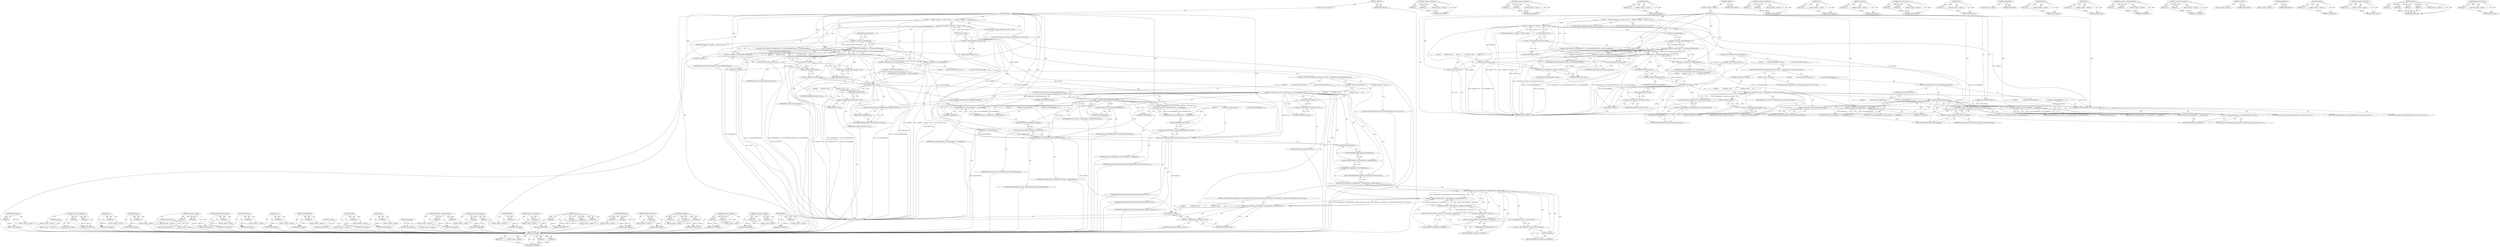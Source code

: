 digraph "audioSourceProvider" {
vulnerable_198 [label=<(METHOD,provideInput)>];
vulnerable_199 [label=<(PARAM,p1)>];
vulnerable_200 [label=<(PARAM,p2)>];
vulnerable_201 [label=<(PARAM,p3)>];
vulnerable_202 [label=<(BLOCK,&lt;empty&gt;,&lt;empty&gt;)>];
vulnerable_203 [label=<(METHOD_RETURN,ANY)>];
vulnerable_178 [label=<(METHOD,&lt;operator&gt;.notEquals)>];
vulnerable_179 [label=<(PARAM,p1)>];
vulnerable_180 [label=<(PARAM,p2)>];
vulnerable_181 [label=<(BLOCK,&lt;empty&gt;,&lt;empty&gt;)>];
vulnerable_182 [label=<(METHOD_RETURN,ANY)>];
vulnerable_137 [label=<(METHOD,&lt;operator&gt;.logicalOr)>];
vulnerable_138 [label=<(PARAM,p1)>];
vulnerable_139 [label=<(PARAM,p2)>];
vulnerable_140 [label=<(BLOCK,&lt;empty&gt;,&lt;empty&gt;)>];
vulnerable_141 [label=<(METHOD_RETURN,ANY)>];
vulnerable_157 [label=<(METHOD,locked)>];
vulnerable_158 [label=<(PARAM,p1)>];
vulnerable_159 [label=<(BLOCK,&lt;empty&gt;,&lt;empty&gt;)>];
vulnerable_160 [label=<(METHOD_RETURN,ANY)>];
vulnerable_6 [label=<(METHOD,&lt;global&gt;)<SUB>1</SUB>>];
vulnerable_7 [label=<(BLOCK,&lt;empty&gt;,&lt;empty&gt;)<SUB>1</SUB>>];
vulnerable_8 [label=<(METHOD,process)<SUB>1</SUB>>];
vulnerable_9 [label=<(PARAM,size_t numberOfFrames)<SUB>1</SUB>>];
vulnerable_10 [label=<(BLOCK,{
    AudioBus* outputBus = output(0)-&gt;bus();

...,{
    AudioBus* outputBus = output(0)-&gt;bus();

...)<SUB>2</SUB>>];
vulnerable_11 [label="<(LOCAL,AudioBus* outputBus: AudioBus*)<SUB>3</SUB>>"];
vulnerable_12 [label=<(&lt;operator&gt;.assignment,* outputBus = output(0)-&gt;bus())<SUB>3</SUB>>];
vulnerable_13 [label=<(IDENTIFIER,outputBus,* outputBus = output(0)-&gt;bus())<SUB>3</SUB>>];
vulnerable_14 [label=<(bus,output(0)-&gt;bus())<SUB>3</SUB>>];
vulnerable_15 [label=<(&lt;operator&gt;.indirectFieldAccess,output(0)-&gt;bus)<SUB>3</SUB>>];
vulnerable_16 [label=<(output,output(0))<SUB>3</SUB>>];
vulnerable_17 [label=<(LITERAL,0,output(0))<SUB>3</SUB>>];
vulnerable_18 [label=<(FIELD_IDENTIFIER,bus,bus)<SUB>3</SUB>>];
vulnerable_19 [label=<(CONTROL_STRUCTURE,IF,if (!mediaElement() || !m_sourceNumberOfChannels || !m_sourceSampleRate))<SUB>5</SUB>>];
vulnerable_20 [label=<(&lt;operator&gt;.logicalOr,!mediaElement() || !m_sourceNumberOfChannels ||...)<SUB>5</SUB>>];
vulnerable_21 [label=<(&lt;operator&gt;.logicalOr,!mediaElement() || !m_sourceNumberOfChannels)<SUB>5</SUB>>];
vulnerable_22 [label=<(&lt;operator&gt;.logicalNot,!mediaElement())<SUB>5</SUB>>];
vulnerable_23 [label=<(mediaElement,mediaElement())<SUB>5</SUB>>];
vulnerable_24 [label=<(&lt;operator&gt;.logicalNot,!m_sourceNumberOfChannels)<SUB>5</SUB>>];
vulnerable_25 [label=<(IDENTIFIER,m_sourceNumberOfChannels,!m_sourceNumberOfChannels)<SUB>5</SUB>>];
vulnerable_26 [label=<(&lt;operator&gt;.logicalNot,!m_sourceSampleRate)<SUB>5</SUB>>];
vulnerable_27 [label=<(IDENTIFIER,m_sourceSampleRate,!m_sourceSampleRate)<SUB>5</SUB>>];
vulnerable_28 [label=<(BLOCK,{
        outputBus-&gt;zero();
        return;
    },{
        outputBus-&gt;zero();
        return;
    })<SUB>5</SUB>>];
vulnerable_29 [label=<(zero,outputBus-&gt;zero())<SUB>6</SUB>>];
vulnerable_30 [label=<(&lt;operator&gt;.indirectFieldAccess,outputBus-&gt;zero)<SUB>6</SUB>>];
vulnerable_31 [label=<(IDENTIFIER,outputBus,outputBus-&gt;zero())<SUB>6</SUB>>];
vulnerable_32 [label=<(FIELD_IDENTIFIER,zero,zero)<SUB>6</SUB>>];
vulnerable_33 [label=<(RETURN,return;,return;)<SUB>7</SUB>>];
vulnerable_34 [label="<(LOCAL,MutexTryLocker tryLocker: MutexTryLocker)<SUB>10</SUB>>"];
vulnerable_35 [label=<(tryLocker,tryLocker(m_processLock))<SUB>10</SUB>>];
vulnerable_36 [label=<(IDENTIFIER,m_processLock,tryLocker(m_processLock))<SUB>10</SUB>>];
vulnerable_37 [label=<(CONTROL_STRUCTURE,IF,if (tryLocker.locked()))<SUB>11</SUB>>];
vulnerable_38 [label=<(locked,tryLocker.locked())<SUB>11</SUB>>];
vulnerable_39 [label=<(&lt;operator&gt;.fieldAccess,tryLocker.locked)<SUB>11</SUB>>];
vulnerable_40 [label=<(IDENTIFIER,tryLocker,tryLocker.locked())<SUB>11</SUB>>];
vulnerable_41 [label=<(FIELD_IDENTIFIER,locked,locked)<SUB>11</SUB>>];
vulnerable_42 [label=<(BLOCK,{
         if (AudioSourceProvider* provider = ...,{
         if (AudioSourceProvider* provider = ...)<SUB>11</SUB>>];
vulnerable_43 [label=<(CONTROL_STRUCTURE,IF,if (AudioSourceProvider* provider = mediaElement()-&gt;audioSourceProvider()))<SUB>12</SUB>>];
vulnerable_44 [label=<(BLOCK,&lt;empty&gt;,&lt;empty&gt;)<SUB>12</SUB>>];
vulnerable_45 [label="<(LOCAL,AudioSourceProvider* provider: AudioSourceProvider*)<SUB>12</SUB>>"];
vulnerable_46 [label=<(&lt;operator&gt;.assignment,* provider = mediaElement()-&gt;audioSourceProvider())<SUB>12</SUB>>];
vulnerable_47 [label=<(IDENTIFIER,provider,* provider = mediaElement()-&gt;audioSourceProvider())<SUB>12</SUB>>];
vulnerable_48 [label=<(audioSourceProvider,mediaElement()-&gt;audioSourceProvider())<SUB>12</SUB>>];
vulnerable_49 [label=<(&lt;operator&gt;.indirectFieldAccess,mediaElement()-&gt;audioSourceProvider)<SUB>12</SUB>>];
vulnerable_50 [label=<(mediaElement,mediaElement())<SUB>12</SUB>>];
vulnerable_51 [label=<(FIELD_IDENTIFIER,audioSourceProvider,audioSourceProvider)<SUB>12</SUB>>];
vulnerable_52 [label=<(BLOCK,{
             if (m_multiChannelResampler.get(...,{
             if (m_multiChannelResampler.get(...)<SUB>12</SUB>>];
vulnerable_53 [label=<(CONTROL_STRUCTURE,IF,if (m_multiChannelResampler.get()))<SUB>13</SUB>>];
vulnerable_54 [label=<(get,m_multiChannelResampler.get())<SUB>13</SUB>>];
vulnerable_55 [label=<(&lt;operator&gt;.fieldAccess,m_multiChannelResampler.get)<SUB>13</SUB>>];
vulnerable_56 [label=<(IDENTIFIER,m_multiChannelResampler,m_multiChannelResampler.get())<SUB>13</SUB>>];
vulnerable_57 [label=<(FIELD_IDENTIFIER,get,get)<SUB>13</SUB>>];
vulnerable_58 [label=<(BLOCK,{
                 ASSERT(m_sourceSampleRate !=...,{
                 ASSERT(m_sourceSampleRate !=...)<SUB>13</SUB>>];
vulnerable_59 [label=<(ASSERT,ASSERT(m_sourceSampleRate != sampleRate()))<SUB>14</SUB>>];
vulnerable_60 [label=<(&lt;operator&gt;.notEquals,m_sourceSampleRate != sampleRate())<SUB>14</SUB>>];
vulnerable_61 [label=<(IDENTIFIER,m_sourceSampleRate,m_sourceSampleRate != sampleRate())<SUB>14</SUB>>];
vulnerable_62 [label=<(sampleRate,sampleRate())<SUB>14</SUB>>];
vulnerable_63 [label=<(process,m_multiChannelResampler-&gt;process(provider, outp...)<SUB>15</SUB>>];
vulnerable_64 [label=<(&lt;operator&gt;.indirectFieldAccess,m_multiChannelResampler-&gt;process)<SUB>15</SUB>>];
vulnerable_65 [label=<(IDENTIFIER,m_multiChannelResampler,m_multiChannelResampler-&gt;process(provider, outp...)<SUB>15</SUB>>];
vulnerable_66 [label=<(FIELD_IDENTIFIER,process,process)<SUB>15</SUB>>];
vulnerable_67 [label=<(IDENTIFIER,provider,m_multiChannelResampler-&gt;process(provider, outp...)<SUB>15</SUB>>];
vulnerable_68 [label=<(IDENTIFIER,outputBus,m_multiChannelResampler-&gt;process(provider, outp...)<SUB>15</SUB>>];
vulnerable_69 [label=<(IDENTIFIER,numberOfFrames,m_multiChannelResampler-&gt;process(provider, outp...)<SUB>15</SUB>>];
vulnerable_70 [label=<(CONTROL_STRUCTURE,ELSE,else)<SUB>16</SUB>>];
vulnerable_71 [label=<(BLOCK,{
                 ASSERT(m_sourceSampleRate ==...,{
                 ASSERT(m_sourceSampleRate ==...)<SUB>16</SUB>>];
vulnerable_72 [label=<(ASSERT,ASSERT(m_sourceSampleRate == sampleRate()))<SUB>17</SUB>>];
vulnerable_73 [label=<(&lt;operator&gt;.equals,m_sourceSampleRate == sampleRate())<SUB>17</SUB>>];
vulnerable_74 [label=<(IDENTIFIER,m_sourceSampleRate,m_sourceSampleRate == sampleRate())<SUB>17</SUB>>];
vulnerable_75 [label=<(sampleRate,sampleRate())<SUB>17</SUB>>];
vulnerable_76 [label=<(provideInput,provider-&gt;provideInput(outputBus, numberOfFrames))<SUB>18</SUB>>];
vulnerable_77 [label=<(&lt;operator&gt;.indirectFieldAccess,provider-&gt;provideInput)<SUB>18</SUB>>];
vulnerable_78 [label=<(IDENTIFIER,provider,provider-&gt;provideInput(outputBus, numberOfFrames))<SUB>18</SUB>>];
vulnerable_79 [label=<(FIELD_IDENTIFIER,provideInput,provideInput)<SUB>18</SUB>>];
vulnerable_80 [label=<(IDENTIFIER,outputBus,provider-&gt;provideInput(outputBus, numberOfFrames))<SUB>18</SUB>>];
vulnerable_81 [label=<(IDENTIFIER,numberOfFrames,provider-&gt;provideInput(outputBus, numberOfFrames))<SUB>18</SUB>>];
vulnerable_82 [label=<(CONTROL_STRUCTURE,ELSE,else)<SUB>20</SUB>>];
vulnerable_83 [label=<(BLOCK,{
            outputBus-&gt;zero();
        },{
            outputBus-&gt;zero();
        })<SUB>20</SUB>>];
vulnerable_84 [label=<(zero,outputBus-&gt;zero())<SUB>21</SUB>>];
vulnerable_85 [label=<(&lt;operator&gt;.indirectFieldAccess,outputBus-&gt;zero)<SUB>21</SUB>>];
vulnerable_86 [label=<(IDENTIFIER,outputBus,outputBus-&gt;zero())<SUB>21</SUB>>];
vulnerable_87 [label=<(FIELD_IDENTIFIER,zero,zero)<SUB>21</SUB>>];
vulnerable_88 [label=<(CONTROL_STRUCTURE,ELSE,else)<SUB>23</SUB>>];
vulnerable_89 [label=<(BLOCK,{
        outputBus-&gt;zero();
    },{
        outputBus-&gt;zero();
    })<SUB>23</SUB>>];
vulnerable_90 [label=<(zero,outputBus-&gt;zero())<SUB>24</SUB>>];
vulnerable_91 [label=<(&lt;operator&gt;.indirectFieldAccess,outputBus-&gt;zero)<SUB>24</SUB>>];
vulnerable_92 [label=<(IDENTIFIER,outputBus,outputBus-&gt;zero())<SUB>24</SUB>>];
vulnerable_93 [label=<(FIELD_IDENTIFIER,zero,zero)<SUB>24</SUB>>];
vulnerable_94 [label=<(METHOD_RETURN,void)<SUB>1</SUB>>];
vulnerable_96 [label=<(METHOD_RETURN,ANY)<SUB>1</SUB>>];
vulnerable_161 [label=<(METHOD,&lt;operator&gt;.fieldAccess)>];
vulnerable_162 [label=<(PARAM,p1)>];
vulnerable_163 [label=<(PARAM,p2)>];
vulnerable_164 [label=<(BLOCK,&lt;empty&gt;,&lt;empty&gt;)>];
vulnerable_165 [label=<(METHOD_RETURN,ANY)>];
vulnerable_124 [label=<(METHOD,bus)>];
vulnerable_125 [label=<(PARAM,p1)>];
vulnerable_126 [label=<(BLOCK,&lt;empty&gt;,&lt;empty&gt;)>];
vulnerable_127 [label=<(METHOD_RETURN,ANY)>];
vulnerable_153 [label=<(METHOD,tryLocker)>];
vulnerable_154 [label=<(PARAM,p1)>];
vulnerable_155 [label=<(BLOCK,&lt;empty&gt;,&lt;empty&gt;)>];
vulnerable_156 [label=<(METHOD_RETURN,ANY)>];
vulnerable_193 [label=<(METHOD,&lt;operator&gt;.equals)>];
vulnerable_194 [label=<(PARAM,p1)>];
vulnerable_195 [label=<(PARAM,p2)>];
vulnerable_196 [label=<(BLOCK,&lt;empty&gt;,&lt;empty&gt;)>];
vulnerable_197 [label=<(METHOD_RETURN,ANY)>];
vulnerable_149 [label=<(METHOD,zero)>];
vulnerable_150 [label=<(PARAM,p1)>];
vulnerable_151 [label=<(BLOCK,&lt;empty&gt;,&lt;empty&gt;)>];
vulnerable_152 [label=<(METHOD_RETURN,ANY)>];
vulnerable_146 [label=<(METHOD,mediaElement)>];
vulnerable_147 [label=<(BLOCK,&lt;empty&gt;,&lt;empty&gt;)>];
vulnerable_148 [label=<(METHOD_RETURN,ANY)>];
vulnerable_133 [label=<(METHOD,output)>];
vulnerable_134 [label=<(PARAM,p1)>];
vulnerable_135 [label=<(BLOCK,&lt;empty&gt;,&lt;empty&gt;)>];
vulnerable_136 [label=<(METHOD_RETURN,ANY)>];
vulnerable_170 [label=<(METHOD,get)>];
vulnerable_171 [label=<(PARAM,p1)>];
vulnerable_172 [label=<(BLOCK,&lt;empty&gt;,&lt;empty&gt;)>];
vulnerable_173 [label=<(METHOD_RETURN,ANY)>];
vulnerable_128 [label=<(METHOD,&lt;operator&gt;.indirectFieldAccess)>];
vulnerable_129 [label=<(PARAM,p1)>];
vulnerable_130 [label=<(PARAM,p2)>];
vulnerable_131 [label=<(BLOCK,&lt;empty&gt;,&lt;empty&gt;)>];
vulnerable_132 [label=<(METHOD_RETURN,ANY)>];
vulnerable_119 [label=<(METHOD,&lt;operator&gt;.assignment)>];
vulnerable_120 [label=<(PARAM,p1)>];
vulnerable_121 [label=<(PARAM,p2)>];
vulnerable_122 [label=<(BLOCK,&lt;empty&gt;,&lt;empty&gt;)>];
vulnerable_123 [label=<(METHOD_RETURN,ANY)>];
vulnerable_113 [label=<(METHOD,&lt;global&gt;)<SUB>1</SUB>>];
vulnerable_114 [label=<(BLOCK,&lt;empty&gt;,&lt;empty&gt;)>];
vulnerable_115 [label=<(METHOD_RETURN,ANY)>];
vulnerable_183 [label=<(METHOD,sampleRate)>];
vulnerable_184 [label=<(BLOCK,&lt;empty&gt;,&lt;empty&gt;)>];
vulnerable_185 [label=<(METHOD_RETURN,ANY)>];
vulnerable_174 [label=<(METHOD,ASSERT)>];
vulnerable_175 [label=<(PARAM,p1)>];
vulnerable_176 [label=<(BLOCK,&lt;empty&gt;,&lt;empty&gt;)>];
vulnerable_177 [label=<(METHOD_RETURN,ANY)>];
vulnerable_142 [label=<(METHOD,&lt;operator&gt;.logicalNot)>];
vulnerable_143 [label=<(PARAM,p1)>];
vulnerable_144 [label=<(BLOCK,&lt;empty&gt;,&lt;empty&gt;)>];
vulnerable_145 [label=<(METHOD_RETURN,ANY)>];
vulnerable_186 [label=<(METHOD,process)>];
vulnerable_187 [label=<(PARAM,p1)>];
vulnerable_188 [label=<(PARAM,p2)>];
vulnerable_189 [label=<(PARAM,p3)>];
vulnerable_190 [label=<(PARAM,p4)>];
vulnerable_191 [label=<(BLOCK,&lt;empty&gt;,&lt;empty&gt;)>];
vulnerable_192 [label=<(METHOD_RETURN,ANY)>];
vulnerable_166 [label=<(METHOD,audioSourceProvider)>];
vulnerable_167 [label=<(PARAM,p1)>];
vulnerable_168 [label=<(BLOCK,&lt;empty&gt;,&lt;empty&gt;)>];
vulnerable_169 [label=<(METHOD_RETURN,ANY)>];
fixed_224 [label=<(METHOD,provideInput)>];
fixed_225 [label=<(PARAM,p1)>];
fixed_226 [label=<(PARAM,p2)>];
fixed_227 [label=<(PARAM,p3)>];
fixed_228 [label=<(BLOCK,&lt;empty&gt;,&lt;empty&gt;)>];
fixed_229 [label=<(METHOD_RETURN,ANY)>];
fixed_204 [label=<(METHOD,&lt;operator&gt;.notEquals)>];
fixed_205 [label=<(PARAM,p1)>];
fixed_206 [label=<(PARAM,p2)>];
fixed_207 [label=<(BLOCK,&lt;empty&gt;,&lt;empty&gt;)>];
fixed_208 [label=<(METHOD_RETURN,ANY)>];
fixed_163 [label=<(METHOD,&lt;operator&gt;.logicalOr)>];
fixed_164 [label=<(PARAM,p1)>];
fixed_165 [label=<(PARAM,p2)>];
fixed_166 [label=<(BLOCK,&lt;empty&gt;,&lt;empty&gt;)>];
fixed_167 [label=<(METHOD_RETURN,ANY)>];
fixed_183 [label=<(METHOD,locked)>];
fixed_184 [label=<(PARAM,p1)>];
fixed_185 [label=<(BLOCK,&lt;empty&gt;,&lt;empty&gt;)>];
fixed_186 [label=<(METHOD_RETURN,ANY)>];
fixed_6 [label=<(METHOD,&lt;global&gt;)<SUB>1</SUB>>];
fixed_7 [label=<(BLOCK,&lt;empty&gt;,&lt;empty&gt;)<SUB>1</SUB>>];
fixed_8 [label=<(METHOD,process)<SUB>1</SUB>>];
fixed_9 [label=<(PARAM,size_t numberOfFrames)<SUB>1</SUB>>];
fixed_10 [label=<(BLOCK,{
    AudioBus* outputBus = output(0)-&gt;bus();

...,{
    AudioBus* outputBus = output(0)-&gt;bus();

...)<SUB>2</SUB>>];
fixed_11 [label="<(LOCAL,AudioBus* outputBus: AudioBus*)<SUB>3</SUB>>"];
fixed_12 [label=<(&lt;operator&gt;.assignment,* outputBus = output(0)-&gt;bus())<SUB>3</SUB>>];
fixed_13 [label=<(IDENTIFIER,outputBus,* outputBus = output(0)-&gt;bus())<SUB>3</SUB>>];
fixed_14 [label=<(bus,output(0)-&gt;bus())<SUB>3</SUB>>];
fixed_15 [label=<(&lt;operator&gt;.indirectFieldAccess,output(0)-&gt;bus)<SUB>3</SUB>>];
fixed_16 [label=<(output,output(0))<SUB>3</SUB>>];
fixed_17 [label=<(LITERAL,0,output(0))<SUB>3</SUB>>];
fixed_18 [label=<(FIELD_IDENTIFIER,bus,bus)<SUB>3</SUB>>];
fixed_19 [label=<(CONTROL_STRUCTURE,IF,if (!mediaElement() || !m_sourceNumberOfChannels || !m_sourceSampleRate))<SUB>5</SUB>>];
fixed_20 [label=<(&lt;operator&gt;.logicalOr,!mediaElement() || !m_sourceNumberOfChannels ||...)<SUB>5</SUB>>];
fixed_21 [label=<(&lt;operator&gt;.logicalOr,!mediaElement() || !m_sourceNumberOfChannels)<SUB>5</SUB>>];
fixed_22 [label=<(&lt;operator&gt;.logicalNot,!mediaElement())<SUB>5</SUB>>];
fixed_23 [label=<(mediaElement,mediaElement())<SUB>5</SUB>>];
fixed_24 [label=<(&lt;operator&gt;.logicalNot,!m_sourceNumberOfChannels)<SUB>5</SUB>>];
fixed_25 [label=<(IDENTIFIER,m_sourceNumberOfChannels,!m_sourceNumberOfChannels)<SUB>5</SUB>>];
fixed_26 [label=<(&lt;operator&gt;.logicalNot,!m_sourceSampleRate)<SUB>5</SUB>>];
fixed_27 [label=<(IDENTIFIER,m_sourceSampleRate,!m_sourceSampleRate)<SUB>5</SUB>>];
fixed_28 [label=<(BLOCK,{
        outputBus-&gt;zero();
        return;
    },{
        outputBus-&gt;zero();
        return;
    })<SUB>5</SUB>>];
fixed_29 [label=<(zero,outputBus-&gt;zero())<SUB>6</SUB>>];
fixed_30 [label=<(&lt;operator&gt;.indirectFieldAccess,outputBus-&gt;zero)<SUB>6</SUB>>];
fixed_31 [label=<(IDENTIFIER,outputBus,outputBus-&gt;zero())<SUB>6</SUB>>];
fixed_32 [label=<(FIELD_IDENTIFIER,zero,zero)<SUB>6</SUB>>];
fixed_33 [label=<(RETURN,return;,return;)<SUB>7</SUB>>];
fixed_34 [label="<(LOCAL,MutexTryLocker tryLocker: MutexTryLocker)<SUB>10</SUB>>"];
fixed_35 [label=<(tryLocker,tryLocker(m_processLock))<SUB>10</SUB>>];
fixed_36 [label=<(IDENTIFIER,m_processLock,tryLocker(m_processLock))<SUB>10</SUB>>];
fixed_37 [label=<(CONTROL_STRUCTURE,IF,if (tryLocker.locked()))<SUB>11</SUB>>];
fixed_38 [label=<(locked,tryLocker.locked())<SUB>11</SUB>>];
fixed_39 [label=<(&lt;operator&gt;.fieldAccess,tryLocker.locked)<SUB>11</SUB>>];
fixed_40 [label=<(IDENTIFIER,tryLocker,tryLocker.locked())<SUB>11</SUB>>];
fixed_41 [label=<(FIELD_IDENTIFIER,locked,locked)<SUB>11</SUB>>];
fixed_42 [label=<(BLOCK,{
         if (AudioSourceProvider* provider = ...,{
         if (AudioSourceProvider* provider = ...)<SUB>11</SUB>>];
fixed_43 [label=<(CONTROL_STRUCTURE,IF,if (AudioSourceProvider* provider = mediaElement()-&gt;audioSourceProvider()))<SUB>12</SUB>>];
fixed_44 [label=<(BLOCK,&lt;empty&gt;,&lt;empty&gt;)<SUB>12</SUB>>];
fixed_45 [label="<(LOCAL,AudioSourceProvider* provider: AudioSourceProvider*)<SUB>12</SUB>>"];
fixed_46 [label=<(&lt;operator&gt;.assignment,* provider = mediaElement()-&gt;audioSourceProvider())<SUB>12</SUB>>];
fixed_47 [label=<(IDENTIFIER,provider,* provider = mediaElement()-&gt;audioSourceProvider())<SUB>12</SUB>>];
fixed_48 [label=<(audioSourceProvider,mediaElement()-&gt;audioSourceProvider())<SUB>12</SUB>>];
fixed_49 [label=<(&lt;operator&gt;.indirectFieldAccess,mediaElement()-&gt;audioSourceProvider)<SUB>12</SUB>>];
fixed_50 [label=<(mediaElement,mediaElement())<SUB>12</SUB>>];
fixed_51 [label=<(FIELD_IDENTIFIER,audioSourceProvider,audioSourceProvider)<SUB>12</SUB>>];
fixed_52 [label=<(BLOCK,{
            // Grab data from the provider so...,{
            // Grab data from the provider so...)<SUB>12</SUB>>];
fixed_53 [label=<(CONTROL_STRUCTURE,IF,if (m_multiChannelResampler.get()))<SUB>15</SUB>>];
fixed_54 [label=<(get,m_multiChannelResampler.get())<SUB>15</SUB>>];
fixed_55 [label=<(&lt;operator&gt;.fieldAccess,m_multiChannelResampler.get)<SUB>15</SUB>>];
fixed_56 [label=<(IDENTIFIER,m_multiChannelResampler,m_multiChannelResampler.get())<SUB>15</SUB>>];
fixed_57 [label=<(FIELD_IDENTIFIER,get,get)<SUB>15</SUB>>];
fixed_58 [label=<(BLOCK,{
                 ASSERT(m_sourceSampleRate !=...,{
                 ASSERT(m_sourceSampleRate !=...)<SUB>15</SUB>>];
fixed_59 [label=<(ASSERT,ASSERT(m_sourceSampleRate != sampleRate()))<SUB>16</SUB>>];
fixed_60 [label=<(&lt;operator&gt;.notEquals,m_sourceSampleRate != sampleRate())<SUB>16</SUB>>];
fixed_61 [label=<(IDENTIFIER,m_sourceSampleRate,m_sourceSampleRate != sampleRate())<SUB>16</SUB>>];
fixed_62 [label=<(sampleRate,sampleRate())<SUB>16</SUB>>];
fixed_63 [label=<(process,m_multiChannelResampler-&gt;process(provider, outp...)<SUB>17</SUB>>];
fixed_64 [label=<(&lt;operator&gt;.indirectFieldAccess,m_multiChannelResampler-&gt;process)<SUB>17</SUB>>];
fixed_65 [label=<(IDENTIFIER,m_multiChannelResampler,m_multiChannelResampler-&gt;process(provider, outp...)<SUB>17</SUB>>];
fixed_66 [label=<(FIELD_IDENTIFIER,process,process)<SUB>17</SUB>>];
fixed_67 [label=<(IDENTIFIER,provider,m_multiChannelResampler-&gt;process(provider, outp...)<SUB>17</SUB>>];
fixed_68 [label=<(IDENTIFIER,outputBus,m_multiChannelResampler-&gt;process(provider, outp...)<SUB>17</SUB>>];
fixed_69 [label=<(IDENTIFIER,numberOfFrames,m_multiChannelResampler-&gt;process(provider, outp...)<SUB>17</SUB>>];
fixed_70 [label=<(CONTROL_STRUCTURE,ELSE,else)<SUB>18</SUB>>];
fixed_71 [label=<(BLOCK,{
                 ASSERT(m_sourceSampleRate ==...,{
                 ASSERT(m_sourceSampleRate ==...)<SUB>18</SUB>>];
fixed_72 [label=<(ASSERT,ASSERT(m_sourceSampleRate == sampleRate()))<SUB>19</SUB>>];
fixed_73 [label=<(&lt;operator&gt;.equals,m_sourceSampleRate == sampleRate())<SUB>19</SUB>>];
fixed_74 [label=<(IDENTIFIER,m_sourceSampleRate,m_sourceSampleRate == sampleRate())<SUB>19</SUB>>];
fixed_75 [label=<(sampleRate,sampleRate())<SUB>19</SUB>>];
fixed_76 [label=<(provideInput,provider-&gt;provideInput(outputBus, numberOfFrames))<SUB>20</SUB>>];
fixed_77 [label=<(&lt;operator&gt;.indirectFieldAccess,provider-&gt;provideInput)<SUB>20</SUB>>];
fixed_78 [label=<(IDENTIFIER,provider,provider-&gt;provideInput(outputBus, numberOfFrames))<SUB>20</SUB>>];
fixed_79 [label=<(FIELD_IDENTIFIER,provideInput,provideInput)<SUB>20</SUB>>];
fixed_80 [label=<(IDENTIFIER,outputBus,provider-&gt;provideInput(outputBus, numberOfFrames))<SUB>20</SUB>>];
fixed_81 [label=<(IDENTIFIER,numberOfFrames,provider-&gt;provideInput(outputBus, numberOfFrames))<SUB>20</SUB>>];
fixed_82 [label=<(CONTROL_STRUCTURE,IF,if (!(mediaElement()-&gt;webMediaPlayer()-&gt;didPassCORSAccessCheck()
| context()-&gt;securityOrigin()-&gt;canRequest(mediaElement()-&gt;currentSrc()))))<SUB>23</SUB>>];
fixed_83 [label=<(&lt;operator&gt;.logicalNot,!(mediaElement()-&gt;webMediaPlayer()-&gt;didPassCORS...)<SUB>23</SUB>>];
fixed_84 [label=<(&lt;operator&gt;.logicalOr,mediaElement()-&gt;webMediaPlayer()-&gt;didPassCORSAc...)<SUB>23</SUB>>];
fixed_85 [label=<(didPassCORSAccessCheck,mediaElement()-&gt;webMediaPlayer()-&gt;didPassCORSAc...)<SUB>23</SUB>>];
fixed_86 [label=<(&lt;operator&gt;.indirectFieldAccess,mediaElement()-&gt;webMediaPlayer()-&gt;didPassCORSAc...)<SUB>23</SUB>>];
fixed_87 [label=<(webMediaPlayer,mediaElement()-&gt;webMediaPlayer())<SUB>23</SUB>>];
fixed_88 [label=<(&lt;operator&gt;.indirectFieldAccess,mediaElement()-&gt;webMediaPlayer)<SUB>23</SUB>>];
fixed_89 [label=<(mediaElement,mediaElement())<SUB>23</SUB>>];
fixed_90 [label=<(FIELD_IDENTIFIER,webMediaPlayer,webMediaPlayer)<SUB>23</SUB>>];
fixed_91 [label=<(FIELD_IDENTIFIER,didPassCORSAccessCheck,didPassCORSAccessCheck)<SUB>23</SUB>>];
fixed_92 [label=<(canRequest,context()-&gt;securityOrigin()-&gt;canRequest(mediaEl...)<SUB>24</SUB>>];
fixed_93 [label=<(&lt;operator&gt;.indirectFieldAccess,context()-&gt;securityOrigin()-&gt;canRequest)<SUB>24</SUB>>];
fixed_94 [label=<(securityOrigin,context()-&gt;securityOrigin())<SUB>24</SUB>>];
fixed_95 [label=<(&lt;operator&gt;.indirectFieldAccess,context()-&gt;securityOrigin)<SUB>24</SUB>>];
fixed_96 [label=<(context,context())<SUB>24</SUB>>];
fixed_97 [label=<(FIELD_IDENTIFIER,securityOrigin,securityOrigin)<SUB>24</SUB>>];
fixed_98 [label=<(FIELD_IDENTIFIER,canRequest,canRequest)<SUB>24</SUB>>];
fixed_99 [label=<(currentSrc,mediaElement()-&gt;currentSrc())<SUB>24</SUB>>];
fixed_100 [label=<(&lt;operator&gt;.indirectFieldAccess,mediaElement()-&gt;currentSrc)<SUB>24</SUB>>];
fixed_101 [label=<(mediaElement,mediaElement())<SUB>24</SUB>>];
fixed_102 [label=<(FIELD_IDENTIFIER,currentSrc,currentSrc)<SUB>24</SUB>>];
fixed_103 [label=<(BLOCK,{
                outputBus-&gt;zero();
            },{
                outputBus-&gt;zero();
            })<SUB>24</SUB>>];
fixed_104 [label=<(zero,outputBus-&gt;zero())<SUB>25</SUB>>];
fixed_105 [label=<(&lt;operator&gt;.indirectFieldAccess,outputBus-&gt;zero)<SUB>25</SUB>>];
fixed_106 [label=<(IDENTIFIER,outputBus,outputBus-&gt;zero())<SUB>25</SUB>>];
fixed_107 [label=<(FIELD_IDENTIFIER,zero,zero)<SUB>25</SUB>>];
fixed_108 [label=<(CONTROL_STRUCTURE,ELSE,else)<SUB>27</SUB>>];
fixed_109 [label=<(BLOCK,{
            outputBus-&gt;zero();
        },{
            outputBus-&gt;zero();
        })<SUB>27</SUB>>];
fixed_110 [label=<(zero,outputBus-&gt;zero())<SUB>28</SUB>>];
fixed_111 [label=<(&lt;operator&gt;.indirectFieldAccess,outputBus-&gt;zero)<SUB>28</SUB>>];
fixed_112 [label=<(IDENTIFIER,outputBus,outputBus-&gt;zero())<SUB>28</SUB>>];
fixed_113 [label=<(FIELD_IDENTIFIER,zero,zero)<SUB>28</SUB>>];
fixed_114 [label=<(CONTROL_STRUCTURE,ELSE,else)<SUB>30</SUB>>];
fixed_115 [label=<(BLOCK,{
        outputBus-&gt;zero();
    },{
        outputBus-&gt;zero();
    })<SUB>30</SUB>>];
fixed_116 [label=<(zero,outputBus-&gt;zero())<SUB>31</SUB>>];
fixed_117 [label=<(&lt;operator&gt;.indirectFieldAccess,outputBus-&gt;zero)<SUB>31</SUB>>];
fixed_118 [label=<(IDENTIFIER,outputBus,outputBus-&gt;zero())<SUB>31</SUB>>];
fixed_119 [label=<(FIELD_IDENTIFIER,zero,zero)<SUB>31</SUB>>];
fixed_120 [label=<(METHOD_RETURN,void)<SUB>1</SUB>>];
fixed_122 [label=<(METHOD_RETURN,ANY)<SUB>1</SUB>>];
fixed_243 [label=<(METHOD,securityOrigin)>];
fixed_244 [label=<(PARAM,p1)>];
fixed_245 [label=<(BLOCK,&lt;empty&gt;,&lt;empty&gt;)>];
fixed_246 [label=<(METHOD_RETURN,ANY)>];
fixed_187 [label=<(METHOD,&lt;operator&gt;.fieldAccess)>];
fixed_188 [label=<(PARAM,p1)>];
fixed_189 [label=<(PARAM,p2)>];
fixed_190 [label=<(BLOCK,&lt;empty&gt;,&lt;empty&gt;)>];
fixed_191 [label=<(METHOD_RETURN,ANY)>];
fixed_247 [label=<(METHOD,context)>];
fixed_248 [label=<(BLOCK,&lt;empty&gt;,&lt;empty&gt;)>];
fixed_249 [label=<(METHOD_RETURN,ANY)>];
fixed_150 [label=<(METHOD,bus)>];
fixed_151 [label=<(PARAM,p1)>];
fixed_152 [label=<(BLOCK,&lt;empty&gt;,&lt;empty&gt;)>];
fixed_153 [label=<(METHOD_RETURN,ANY)>];
fixed_179 [label=<(METHOD,tryLocker)>];
fixed_180 [label=<(PARAM,p1)>];
fixed_181 [label=<(BLOCK,&lt;empty&gt;,&lt;empty&gt;)>];
fixed_182 [label=<(METHOD_RETURN,ANY)>];
fixed_219 [label=<(METHOD,&lt;operator&gt;.equals)>];
fixed_220 [label=<(PARAM,p1)>];
fixed_221 [label=<(PARAM,p2)>];
fixed_222 [label=<(BLOCK,&lt;empty&gt;,&lt;empty&gt;)>];
fixed_223 [label=<(METHOD_RETURN,ANY)>];
fixed_230 [label=<(METHOD,didPassCORSAccessCheck)>];
fixed_231 [label=<(PARAM,p1)>];
fixed_232 [label=<(BLOCK,&lt;empty&gt;,&lt;empty&gt;)>];
fixed_233 [label=<(METHOD_RETURN,ANY)>];
fixed_250 [label=<(METHOD,currentSrc)>];
fixed_251 [label=<(PARAM,p1)>];
fixed_252 [label=<(BLOCK,&lt;empty&gt;,&lt;empty&gt;)>];
fixed_253 [label=<(METHOD_RETURN,ANY)>];
fixed_175 [label=<(METHOD,zero)>];
fixed_176 [label=<(PARAM,p1)>];
fixed_177 [label=<(BLOCK,&lt;empty&gt;,&lt;empty&gt;)>];
fixed_178 [label=<(METHOD_RETURN,ANY)>];
fixed_172 [label=<(METHOD,mediaElement)>];
fixed_173 [label=<(BLOCK,&lt;empty&gt;,&lt;empty&gt;)>];
fixed_174 [label=<(METHOD_RETURN,ANY)>];
fixed_234 [label=<(METHOD,webMediaPlayer)>];
fixed_235 [label=<(PARAM,p1)>];
fixed_236 [label=<(BLOCK,&lt;empty&gt;,&lt;empty&gt;)>];
fixed_237 [label=<(METHOD_RETURN,ANY)>];
fixed_159 [label=<(METHOD,output)>];
fixed_160 [label=<(PARAM,p1)>];
fixed_161 [label=<(BLOCK,&lt;empty&gt;,&lt;empty&gt;)>];
fixed_162 [label=<(METHOD_RETURN,ANY)>];
fixed_196 [label=<(METHOD,get)>];
fixed_197 [label=<(PARAM,p1)>];
fixed_198 [label=<(BLOCK,&lt;empty&gt;,&lt;empty&gt;)>];
fixed_199 [label=<(METHOD_RETURN,ANY)>];
fixed_154 [label=<(METHOD,&lt;operator&gt;.indirectFieldAccess)>];
fixed_155 [label=<(PARAM,p1)>];
fixed_156 [label=<(PARAM,p2)>];
fixed_157 [label=<(BLOCK,&lt;empty&gt;,&lt;empty&gt;)>];
fixed_158 [label=<(METHOD_RETURN,ANY)>];
fixed_145 [label=<(METHOD,&lt;operator&gt;.assignment)>];
fixed_146 [label=<(PARAM,p1)>];
fixed_147 [label=<(PARAM,p2)>];
fixed_148 [label=<(BLOCK,&lt;empty&gt;,&lt;empty&gt;)>];
fixed_149 [label=<(METHOD_RETURN,ANY)>];
fixed_139 [label=<(METHOD,&lt;global&gt;)<SUB>1</SUB>>];
fixed_140 [label=<(BLOCK,&lt;empty&gt;,&lt;empty&gt;)>];
fixed_141 [label=<(METHOD_RETURN,ANY)>];
fixed_209 [label=<(METHOD,sampleRate)>];
fixed_210 [label=<(BLOCK,&lt;empty&gt;,&lt;empty&gt;)>];
fixed_211 [label=<(METHOD_RETURN,ANY)>];
fixed_200 [label=<(METHOD,ASSERT)>];
fixed_201 [label=<(PARAM,p1)>];
fixed_202 [label=<(BLOCK,&lt;empty&gt;,&lt;empty&gt;)>];
fixed_203 [label=<(METHOD_RETURN,ANY)>];
fixed_168 [label=<(METHOD,&lt;operator&gt;.logicalNot)>];
fixed_169 [label=<(PARAM,p1)>];
fixed_170 [label=<(BLOCK,&lt;empty&gt;,&lt;empty&gt;)>];
fixed_171 [label=<(METHOD_RETURN,ANY)>];
fixed_212 [label=<(METHOD,process)>];
fixed_213 [label=<(PARAM,p1)>];
fixed_214 [label=<(PARAM,p2)>];
fixed_215 [label=<(PARAM,p3)>];
fixed_216 [label=<(PARAM,p4)>];
fixed_217 [label=<(BLOCK,&lt;empty&gt;,&lt;empty&gt;)>];
fixed_218 [label=<(METHOD_RETURN,ANY)>];
fixed_238 [label=<(METHOD,canRequest)>];
fixed_239 [label=<(PARAM,p1)>];
fixed_240 [label=<(PARAM,p2)>];
fixed_241 [label=<(BLOCK,&lt;empty&gt;,&lt;empty&gt;)>];
fixed_242 [label=<(METHOD_RETURN,ANY)>];
fixed_192 [label=<(METHOD,audioSourceProvider)>];
fixed_193 [label=<(PARAM,p1)>];
fixed_194 [label=<(BLOCK,&lt;empty&gt;,&lt;empty&gt;)>];
fixed_195 [label=<(METHOD_RETURN,ANY)>];
vulnerable_198 -> vulnerable_199  [key=0, label="AST: "];
vulnerable_198 -> vulnerable_199  [key=1, label="DDG: "];
vulnerable_198 -> vulnerable_202  [key=0, label="AST: "];
vulnerable_198 -> vulnerable_200  [key=0, label="AST: "];
vulnerable_198 -> vulnerable_200  [key=1, label="DDG: "];
vulnerable_198 -> vulnerable_203  [key=0, label="AST: "];
vulnerable_198 -> vulnerable_203  [key=1, label="CFG: "];
vulnerable_198 -> vulnerable_201  [key=0, label="AST: "];
vulnerable_198 -> vulnerable_201  [key=1, label="DDG: "];
vulnerable_199 -> vulnerable_203  [key=0, label="DDG: p1"];
vulnerable_200 -> vulnerable_203  [key=0, label="DDG: p2"];
vulnerable_201 -> vulnerable_203  [key=0, label="DDG: p3"];
vulnerable_178 -> vulnerable_179  [key=0, label="AST: "];
vulnerable_178 -> vulnerable_179  [key=1, label="DDG: "];
vulnerable_178 -> vulnerable_181  [key=0, label="AST: "];
vulnerable_178 -> vulnerable_180  [key=0, label="AST: "];
vulnerable_178 -> vulnerable_180  [key=1, label="DDG: "];
vulnerable_178 -> vulnerable_182  [key=0, label="AST: "];
vulnerable_178 -> vulnerable_182  [key=1, label="CFG: "];
vulnerable_179 -> vulnerable_182  [key=0, label="DDG: p1"];
vulnerable_180 -> vulnerable_182  [key=0, label="DDG: p2"];
vulnerable_137 -> vulnerable_138  [key=0, label="AST: "];
vulnerable_137 -> vulnerable_138  [key=1, label="DDG: "];
vulnerable_137 -> vulnerable_140  [key=0, label="AST: "];
vulnerable_137 -> vulnerable_139  [key=0, label="AST: "];
vulnerable_137 -> vulnerable_139  [key=1, label="DDG: "];
vulnerable_137 -> vulnerable_141  [key=0, label="AST: "];
vulnerable_137 -> vulnerable_141  [key=1, label="CFG: "];
vulnerable_138 -> vulnerable_141  [key=0, label="DDG: p1"];
vulnerable_139 -> vulnerable_141  [key=0, label="DDG: p2"];
vulnerable_157 -> vulnerable_158  [key=0, label="AST: "];
vulnerable_157 -> vulnerable_158  [key=1, label="DDG: "];
vulnerable_157 -> vulnerable_159  [key=0, label="AST: "];
vulnerable_157 -> vulnerable_160  [key=0, label="AST: "];
vulnerable_157 -> vulnerable_160  [key=1, label="CFG: "];
vulnerable_158 -> vulnerable_160  [key=0, label="DDG: p1"];
vulnerable_6 -> vulnerable_7  [key=0, label="AST: "];
vulnerable_6 -> vulnerable_96  [key=0, label="AST: "];
vulnerable_6 -> vulnerable_96  [key=1, label="CFG: "];
vulnerable_7 -> vulnerable_8  [key=0, label="AST: "];
vulnerable_8 -> vulnerable_9  [key=0, label="AST: "];
vulnerable_8 -> vulnerable_9  [key=1, label="DDG: "];
vulnerable_8 -> vulnerable_10  [key=0, label="AST: "];
vulnerable_8 -> vulnerable_94  [key=0, label="AST: "];
vulnerable_8 -> vulnerable_16  [key=0, label="CFG: "];
vulnerable_8 -> vulnerable_16  [key=1, label="DDG: "];
vulnerable_8 -> vulnerable_35  [key=0, label="DDG: "];
vulnerable_8 -> vulnerable_33  [key=0, label="DDG: "];
vulnerable_8 -> vulnerable_26  [key=0, label="DDG: "];
vulnerable_8 -> vulnerable_22  [key=0, label="DDG: "];
vulnerable_8 -> vulnerable_24  [key=0, label="DDG: "];
vulnerable_8 -> vulnerable_63  [key=0, label="DDG: "];
vulnerable_8 -> vulnerable_60  [key=0, label="DDG: "];
vulnerable_8 -> vulnerable_76  [key=0, label="DDG: "];
vulnerable_8 -> vulnerable_73  [key=0, label="DDG: "];
vulnerable_9 -> vulnerable_94  [key=0, label="DDG: numberOfFrames"];
vulnerable_9 -> vulnerable_63  [key=0, label="DDG: numberOfFrames"];
vulnerable_9 -> vulnerable_76  [key=0, label="DDG: numberOfFrames"];
vulnerable_10 -> vulnerable_11  [key=0, label="AST: "];
vulnerable_10 -> vulnerable_12  [key=0, label="AST: "];
vulnerable_10 -> vulnerable_19  [key=0, label="AST: "];
vulnerable_10 -> vulnerable_34  [key=0, label="AST: "];
vulnerable_10 -> vulnerable_35  [key=0, label="AST: "];
vulnerable_10 -> vulnerable_37  [key=0, label="AST: "];
vulnerable_12 -> vulnerable_13  [key=0, label="AST: "];
vulnerable_12 -> vulnerable_14  [key=0, label="AST: "];
vulnerable_12 -> vulnerable_23  [key=0, label="CFG: "];
vulnerable_12 -> vulnerable_94  [key=0, label="DDG: outputBus"];
vulnerable_12 -> vulnerable_94  [key=1, label="DDG: output(0)-&gt;bus()"];
vulnerable_12 -> vulnerable_94  [key=2, label="DDG: * outputBus = output(0)-&gt;bus()"];
vulnerable_12 -> vulnerable_29  [key=0, label="DDG: outputBus"];
vulnerable_12 -> vulnerable_90  [key=0, label="DDG: outputBus"];
vulnerable_12 -> vulnerable_84  [key=0, label="DDG: outputBus"];
vulnerable_12 -> vulnerable_63  [key=0, label="DDG: outputBus"];
vulnerable_12 -> vulnerable_76  [key=0, label="DDG: outputBus"];
vulnerable_14 -> vulnerable_15  [key=0, label="AST: "];
vulnerable_14 -> vulnerable_12  [key=0, label="CFG: "];
vulnerable_14 -> vulnerable_12  [key=1, label="DDG: output(0)-&gt;bus"];
vulnerable_14 -> vulnerable_94  [key=0, label="DDG: output(0)-&gt;bus"];
vulnerable_15 -> vulnerable_16  [key=0, label="AST: "];
vulnerable_15 -> vulnerable_18  [key=0, label="AST: "];
vulnerable_15 -> vulnerable_14  [key=0, label="CFG: "];
vulnerable_16 -> vulnerable_17  [key=0, label="AST: "];
vulnerable_16 -> vulnerable_18  [key=0, label="CFG: "];
vulnerable_18 -> vulnerable_15  [key=0, label="CFG: "];
vulnerable_19 -> vulnerable_20  [key=0, label="AST: "];
vulnerable_19 -> vulnerable_28  [key=0, label="AST: "];
vulnerable_20 -> vulnerable_21  [key=0, label="AST: "];
vulnerable_20 -> vulnerable_26  [key=0, label="AST: "];
vulnerable_20 -> vulnerable_32  [key=0, label="CFG: "];
vulnerable_20 -> vulnerable_32  [key=1, label="CDG: "];
vulnerable_20 -> vulnerable_35  [key=0, label="CFG: "];
vulnerable_20 -> vulnerable_35  [key=1, label="CDG: "];
vulnerable_20 -> vulnerable_94  [key=0, label="DDG: !mediaElement() || !m_sourceNumberOfChannels"];
vulnerable_20 -> vulnerable_94  [key=1, label="DDG: !m_sourceSampleRate"];
vulnerable_20 -> vulnerable_94  [key=2, label="DDG: !mediaElement() || !m_sourceNumberOfChannels || !m_sourceSampleRate"];
vulnerable_20 -> vulnerable_30  [key=0, label="CDG: "];
vulnerable_20 -> vulnerable_38  [key=0, label="CDG: "];
vulnerable_20 -> vulnerable_29  [key=0, label="CDG: "];
vulnerable_20 -> vulnerable_33  [key=0, label="CDG: "];
vulnerable_20 -> vulnerable_41  [key=0, label="CDG: "];
vulnerable_20 -> vulnerable_39  [key=0, label="CDG: "];
vulnerable_21 -> vulnerable_22  [key=0, label="AST: "];
vulnerable_21 -> vulnerable_24  [key=0, label="AST: "];
vulnerable_21 -> vulnerable_20  [key=0, label="CFG: "];
vulnerable_21 -> vulnerable_20  [key=1, label="DDG: !mediaElement()"];
vulnerable_21 -> vulnerable_20  [key=2, label="DDG: !m_sourceNumberOfChannels"];
vulnerable_21 -> vulnerable_26  [key=0, label="CFG: "];
vulnerable_21 -> vulnerable_26  [key=1, label="CDG: "];
vulnerable_21 -> vulnerable_94  [key=0, label="DDG: !mediaElement()"];
vulnerable_21 -> vulnerable_94  [key=1, label="DDG: !m_sourceNumberOfChannels"];
vulnerable_22 -> vulnerable_23  [key=0, label="AST: "];
vulnerable_22 -> vulnerable_21  [key=0, label="CFG: "];
vulnerable_22 -> vulnerable_21  [key=1, label="DDG: mediaElement()"];
vulnerable_22 -> vulnerable_24  [key=0, label="CFG: "];
vulnerable_22 -> vulnerable_24  [key=1, label="CDG: "];
vulnerable_22 -> vulnerable_94  [key=0, label="DDG: mediaElement()"];
vulnerable_23 -> vulnerable_22  [key=0, label="CFG: "];
vulnerable_24 -> vulnerable_25  [key=0, label="AST: "];
vulnerable_24 -> vulnerable_21  [key=0, label="CFG: "];
vulnerable_24 -> vulnerable_21  [key=1, label="DDG: m_sourceNumberOfChannels"];
vulnerable_24 -> vulnerable_94  [key=0, label="DDG: m_sourceNumberOfChannels"];
vulnerable_26 -> vulnerable_27  [key=0, label="AST: "];
vulnerable_26 -> vulnerable_20  [key=0, label="CFG: "];
vulnerable_26 -> vulnerable_20  [key=1, label="DDG: m_sourceSampleRate"];
vulnerable_26 -> vulnerable_94  [key=0, label="DDG: m_sourceSampleRate"];
vulnerable_26 -> vulnerable_60  [key=0, label="DDG: m_sourceSampleRate"];
vulnerable_26 -> vulnerable_73  [key=0, label="DDG: m_sourceSampleRate"];
vulnerable_28 -> vulnerable_29  [key=0, label="AST: "];
vulnerable_28 -> vulnerable_33  [key=0, label="AST: "];
vulnerable_29 -> vulnerable_30  [key=0, label="AST: "];
vulnerable_29 -> vulnerable_33  [key=0, label="CFG: "];
vulnerable_29 -> vulnerable_94  [key=0, label="DDG: outputBus-&gt;zero"];
vulnerable_29 -> vulnerable_94  [key=1, label="DDG: outputBus-&gt;zero()"];
vulnerable_30 -> vulnerable_31  [key=0, label="AST: "];
vulnerable_30 -> vulnerable_32  [key=0, label="AST: "];
vulnerable_30 -> vulnerable_29  [key=0, label="CFG: "];
vulnerable_32 -> vulnerable_30  [key=0, label="CFG: "];
vulnerable_33 -> vulnerable_94  [key=0, label="CFG: "];
vulnerable_33 -> vulnerable_94  [key=1, label="DDG: &lt;RET&gt;"];
vulnerable_35 -> vulnerable_36  [key=0, label="AST: "];
vulnerable_35 -> vulnerable_41  [key=0, label="CFG: "];
vulnerable_35 -> vulnerable_94  [key=0, label="DDG: m_processLock"];
vulnerable_37 -> vulnerable_38  [key=0, label="AST: "];
vulnerable_37 -> vulnerable_42  [key=0, label="AST: "];
vulnerable_37 -> vulnerable_88  [key=0, label="AST: "];
vulnerable_38 -> vulnerable_39  [key=0, label="AST: "];
vulnerable_38 -> vulnerable_50  [key=0, label="CFG: "];
vulnerable_38 -> vulnerable_50  [key=1, label="CDG: "];
vulnerable_38 -> vulnerable_93  [key=0, label="CFG: "];
vulnerable_38 -> vulnerable_93  [key=1, label="CDG: "];
vulnerable_38 -> vulnerable_48  [key=0, label="CDG: "];
vulnerable_38 -> vulnerable_49  [key=0, label="CDG: "];
vulnerable_38 -> vulnerable_51  [key=0, label="CDG: "];
vulnerable_38 -> vulnerable_46  [key=0, label="CDG: "];
vulnerable_38 -> vulnerable_91  [key=0, label="CDG: "];
vulnerable_38 -> vulnerable_90  [key=0, label="CDG: "];
vulnerable_39 -> vulnerable_40  [key=0, label="AST: "];
vulnerable_39 -> vulnerable_41  [key=0, label="AST: "];
vulnerable_39 -> vulnerable_38  [key=0, label="CFG: "];
vulnerable_41 -> vulnerable_39  [key=0, label="CFG: "];
vulnerable_42 -> vulnerable_43  [key=0, label="AST: "];
vulnerable_43 -> vulnerable_44  [key=0, label="AST: "];
vulnerable_43 -> vulnerable_52  [key=0, label="AST: "];
vulnerable_43 -> vulnerable_82  [key=0, label="AST: "];
vulnerable_44 -> vulnerable_45  [key=0, label="AST: "];
vulnerable_44 -> vulnerable_46  [key=0, label="AST: "];
vulnerable_46 -> vulnerable_47  [key=0, label="AST: "];
vulnerable_46 -> vulnerable_48  [key=0, label="AST: "];
vulnerable_46 -> vulnerable_57  [key=0, label="CFG: "];
vulnerable_46 -> vulnerable_57  [key=1, label="CDG: "];
vulnerable_46 -> vulnerable_87  [key=0, label="CFG: "];
vulnerable_46 -> vulnerable_87  [key=1, label="CDG: "];
vulnerable_46 -> vulnerable_63  [key=0, label="DDG: provider"];
vulnerable_46 -> vulnerable_76  [key=0, label="DDG: provider"];
vulnerable_46 -> vulnerable_84  [key=0, label="CDG: "];
vulnerable_46 -> vulnerable_85  [key=0, label="CDG: "];
vulnerable_46 -> vulnerable_54  [key=0, label="CDG: "];
vulnerable_46 -> vulnerable_55  [key=0, label="CDG: "];
vulnerable_48 -> vulnerable_49  [key=0, label="AST: "];
vulnerable_48 -> vulnerable_46  [key=0, label="CFG: "];
vulnerable_48 -> vulnerable_46  [key=1, label="DDG: mediaElement()-&gt;audioSourceProvider"];
vulnerable_49 -> vulnerable_50  [key=0, label="AST: "];
vulnerable_49 -> vulnerable_51  [key=0, label="AST: "];
vulnerable_49 -> vulnerable_48  [key=0, label="CFG: "];
vulnerable_50 -> vulnerable_51  [key=0, label="CFG: "];
vulnerable_51 -> vulnerable_49  [key=0, label="CFG: "];
vulnerable_52 -> vulnerable_53  [key=0, label="AST: "];
vulnerable_53 -> vulnerable_54  [key=0, label="AST: "];
vulnerable_53 -> vulnerable_58  [key=0, label="AST: "];
vulnerable_53 -> vulnerable_70  [key=0, label="AST: "];
vulnerable_54 -> vulnerable_55  [key=0, label="AST: "];
vulnerable_54 -> vulnerable_62  [key=0, label="CFG: "];
vulnerable_54 -> vulnerable_62  [key=1, label="CDG: "];
vulnerable_54 -> vulnerable_75  [key=0, label="CFG: "];
vulnerable_54 -> vulnerable_75  [key=1, label="CDG: "];
vulnerable_54 -> vulnerable_60  [key=0, label="CDG: "];
vulnerable_54 -> vulnerable_73  [key=0, label="CDG: "];
vulnerable_54 -> vulnerable_77  [key=0, label="CDG: "];
vulnerable_54 -> vulnerable_64  [key=0, label="CDG: "];
vulnerable_54 -> vulnerable_66  [key=0, label="CDG: "];
vulnerable_54 -> vulnerable_72  [key=0, label="CDG: "];
vulnerable_54 -> vulnerable_76  [key=0, label="CDG: "];
vulnerable_54 -> vulnerable_59  [key=0, label="CDG: "];
vulnerable_54 -> vulnerable_79  [key=0, label="CDG: "];
vulnerable_54 -> vulnerable_63  [key=0, label="CDG: "];
vulnerable_55 -> vulnerable_56  [key=0, label="AST: "];
vulnerable_55 -> vulnerable_57  [key=0, label="AST: "];
vulnerable_55 -> vulnerable_54  [key=0, label="CFG: "];
vulnerable_57 -> vulnerable_55  [key=0, label="CFG: "];
vulnerable_58 -> vulnerable_59  [key=0, label="AST: "];
vulnerable_58 -> vulnerable_63  [key=0, label="AST: "];
vulnerable_59 -> vulnerable_60  [key=0, label="AST: "];
vulnerable_59 -> vulnerable_66  [key=0, label="CFG: "];
vulnerable_60 -> vulnerable_61  [key=0, label="AST: "];
vulnerable_60 -> vulnerable_62  [key=0, label="AST: "];
vulnerable_60 -> vulnerable_59  [key=0, label="CFG: "];
vulnerable_60 -> vulnerable_59  [key=1, label="DDG: m_sourceSampleRate"];
vulnerable_60 -> vulnerable_59  [key=2, label="DDG: sampleRate()"];
vulnerable_62 -> vulnerable_60  [key=0, label="CFG: "];
vulnerable_63 -> vulnerable_64  [key=0, label="AST: "];
vulnerable_63 -> vulnerable_67  [key=0, label="AST: "];
vulnerable_63 -> vulnerable_68  [key=0, label="AST: "];
vulnerable_63 -> vulnerable_69  [key=0, label="AST: "];
vulnerable_63 -> vulnerable_94  [key=0, label="CFG: "];
vulnerable_64 -> vulnerable_65  [key=0, label="AST: "];
vulnerable_64 -> vulnerable_66  [key=0, label="AST: "];
vulnerable_64 -> vulnerable_63  [key=0, label="CFG: "];
vulnerable_66 -> vulnerable_64  [key=0, label="CFG: "];
vulnerable_70 -> vulnerable_71  [key=0, label="AST: "];
vulnerable_71 -> vulnerable_72  [key=0, label="AST: "];
vulnerable_71 -> vulnerable_76  [key=0, label="AST: "];
vulnerable_72 -> vulnerable_73  [key=0, label="AST: "];
vulnerable_72 -> vulnerable_79  [key=0, label="CFG: "];
vulnerable_73 -> vulnerable_74  [key=0, label="AST: "];
vulnerable_73 -> vulnerable_75  [key=0, label="AST: "];
vulnerable_73 -> vulnerable_72  [key=0, label="CFG: "];
vulnerable_73 -> vulnerable_72  [key=1, label="DDG: m_sourceSampleRate"];
vulnerable_73 -> vulnerable_72  [key=2, label="DDG: sampleRate()"];
vulnerable_75 -> vulnerable_73  [key=0, label="CFG: "];
vulnerable_76 -> vulnerable_77  [key=0, label="AST: "];
vulnerable_76 -> vulnerable_80  [key=0, label="AST: "];
vulnerable_76 -> vulnerable_81  [key=0, label="AST: "];
vulnerable_76 -> vulnerable_94  [key=0, label="CFG: "];
vulnerable_77 -> vulnerable_78  [key=0, label="AST: "];
vulnerable_77 -> vulnerable_79  [key=0, label="AST: "];
vulnerable_77 -> vulnerable_76  [key=0, label="CFG: "];
vulnerable_79 -> vulnerable_77  [key=0, label="CFG: "];
vulnerable_82 -> vulnerable_83  [key=0, label="AST: "];
vulnerable_83 -> vulnerable_84  [key=0, label="AST: "];
vulnerable_84 -> vulnerable_85  [key=0, label="AST: "];
vulnerable_84 -> vulnerable_94  [key=0, label="CFG: "];
vulnerable_85 -> vulnerable_86  [key=0, label="AST: "];
vulnerable_85 -> vulnerable_87  [key=0, label="AST: "];
vulnerable_85 -> vulnerable_84  [key=0, label="CFG: "];
vulnerable_87 -> vulnerable_85  [key=0, label="CFG: "];
vulnerable_88 -> vulnerable_89  [key=0, label="AST: "];
vulnerable_89 -> vulnerable_90  [key=0, label="AST: "];
vulnerable_90 -> vulnerable_91  [key=0, label="AST: "];
vulnerable_90 -> vulnerable_94  [key=0, label="CFG: "];
vulnerable_91 -> vulnerable_92  [key=0, label="AST: "];
vulnerable_91 -> vulnerable_93  [key=0, label="AST: "];
vulnerable_91 -> vulnerable_90  [key=0, label="CFG: "];
vulnerable_93 -> vulnerable_91  [key=0, label="CFG: "];
vulnerable_161 -> vulnerable_162  [key=0, label="AST: "];
vulnerable_161 -> vulnerable_162  [key=1, label="DDG: "];
vulnerable_161 -> vulnerable_164  [key=0, label="AST: "];
vulnerable_161 -> vulnerable_163  [key=0, label="AST: "];
vulnerable_161 -> vulnerable_163  [key=1, label="DDG: "];
vulnerable_161 -> vulnerable_165  [key=0, label="AST: "];
vulnerable_161 -> vulnerable_165  [key=1, label="CFG: "];
vulnerable_162 -> vulnerable_165  [key=0, label="DDG: p1"];
vulnerable_163 -> vulnerable_165  [key=0, label="DDG: p2"];
vulnerable_124 -> vulnerable_125  [key=0, label="AST: "];
vulnerable_124 -> vulnerable_125  [key=1, label="DDG: "];
vulnerable_124 -> vulnerable_126  [key=0, label="AST: "];
vulnerable_124 -> vulnerable_127  [key=0, label="AST: "];
vulnerable_124 -> vulnerable_127  [key=1, label="CFG: "];
vulnerable_125 -> vulnerable_127  [key=0, label="DDG: p1"];
vulnerable_153 -> vulnerable_154  [key=0, label="AST: "];
vulnerable_153 -> vulnerable_154  [key=1, label="DDG: "];
vulnerable_153 -> vulnerable_155  [key=0, label="AST: "];
vulnerable_153 -> vulnerable_156  [key=0, label="AST: "];
vulnerable_153 -> vulnerable_156  [key=1, label="CFG: "];
vulnerable_154 -> vulnerable_156  [key=0, label="DDG: p1"];
vulnerable_193 -> vulnerable_194  [key=0, label="AST: "];
vulnerable_193 -> vulnerable_194  [key=1, label="DDG: "];
vulnerable_193 -> vulnerable_196  [key=0, label="AST: "];
vulnerable_193 -> vulnerable_195  [key=0, label="AST: "];
vulnerable_193 -> vulnerable_195  [key=1, label="DDG: "];
vulnerable_193 -> vulnerable_197  [key=0, label="AST: "];
vulnerable_193 -> vulnerable_197  [key=1, label="CFG: "];
vulnerable_194 -> vulnerable_197  [key=0, label="DDG: p1"];
vulnerable_195 -> vulnerable_197  [key=0, label="DDG: p2"];
vulnerable_149 -> vulnerable_150  [key=0, label="AST: "];
vulnerable_149 -> vulnerable_150  [key=1, label="DDG: "];
vulnerable_149 -> vulnerable_151  [key=0, label="AST: "];
vulnerable_149 -> vulnerable_152  [key=0, label="AST: "];
vulnerable_149 -> vulnerable_152  [key=1, label="CFG: "];
vulnerable_150 -> vulnerable_152  [key=0, label="DDG: p1"];
vulnerable_146 -> vulnerable_147  [key=0, label="AST: "];
vulnerable_146 -> vulnerable_148  [key=0, label="AST: "];
vulnerable_146 -> vulnerable_148  [key=1, label="CFG: "];
vulnerable_133 -> vulnerable_134  [key=0, label="AST: "];
vulnerable_133 -> vulnerable_134  [key=1, label="DDG: "];
vulnerable_133 -> vulnerable_135  [key=0, label="AST: "];
vulnerable_133 -> vulnerable_136  [key=0, label="AST: "];
vulnerable_133 -> vulnerable_136  [key=1, label="CFG: "];
vulnerable_134 -> vulnerable_136  [key=0, label="DDG: p1"];
vulnerable_170 -> vulnerable_171  [key=0, label="AST: "];
vulnerable_170 -> vulnerable_171  [key=1, label="DDG: "];
vulnerable_170 -> vulnerable_172  [key=0, label="AST: "];
vulnerable_170 -> vulnerable_173  [key=0, label="AST: "];
vulnerable_170 -> vulnerable_173  [key=1, label="CFG: "];
vulnerable_171 -> vulnerable_173  [key=0, label="DDG: p1"];
vulnerable_128 -> vulnerable_129  [key=0, label="AST: "];
vulnerable_128 -> vulnerable_129  [key=1, label="DDG: "];
vulnerable_128 -> vulnerable_131  [key=0, label="AST: "];
vulnerable_128 -> vulnerable_130  [key=0, label="AST: "];
vulnerable_128 -> vulnerable_130  [key=1, label="DDG: "];
vulnerable_128 -> vulnerable_132  [key=0, label="AST: "];
vulnerable_128 -> vulnerable_132  [key=1, label="CFG: "];
vulnerable_129 -> vulnerable_132  [key=0, label="DDG: p1"];
vulnerable_130 -> vulnerable_132  [key=0, label="DDG: p2"];
vulnerable_119 -> vulnerable_120  [key=0, label="AST: "];
vulnerable_119 -> vulnerable_120  [key=1, label="DDG: "];
vulnerable_119 -> vulnerable_122  [key=0, label="AST: "];
vulnerable_119 -> vulnerable_121  [key=0, label="AST: "];
vulnerable_119 -> vulnerable_121  [key=1, label="DDG: "];
vulnerable_119 -> vulnerable_123  [key=0, label="AST: "];
vulnerable_119 -> vulnerable_123  [key=1, label="CFG: "];
vulnerable_120 -> vulnerable_123  [key=0, label="DDG: p1"];
vulnerable_121 -> vulnerable_123  [key=0, label="DDG: p2"];
vulnerable_113 -> vulnerable_114  [key=0, label="AST: "];
vulnerable_113 -> vulnerable_115  [key=0, label="AST: "];
vulnerable_113 -> vulnerable_115  [key=1, label="CFG: "];
vulnerable_183 -> vulnerable_184  [key=0, label="AST: "];
vulnerable_183 -> vulnerable_185  [key=0, label="AST: "];
vulnerable_183 -> vulnerable_185  [key=1, label="CFG: "];
vulnerable_174 -> vulnerable_175  [key=0, label="AST: "];
vulnerable_174 -> vulnerable_175  [key=1, label="DDG: "];
vulnerable_174 -> vulnerable_176  [key=0, label="AST: "];
vulnerable_174 -> vulnerable_177  [key=0, label="AST: "];
vulnerable_174 -> vulnerable_177  [key=1, label="CFG: "];
vulnerable_175 -> vulnerable_177  [key=0, label="DDG: p1"];
vulnerable_142 -> vulnerable_143  [key=0, label="AST: "];
vulnerable_142 -> vulnerable_143  [key=1, label="DDG: "];
vulnerable_142 -> vulnerable_144  [key=0, label="AST: "];
vulnerable_142 -> vulnerable_145  [key=0, label="AST: "];
vulnerable_142 -> vulnerable_145  [key=1, label="CFG: "];
vulnerable_143 -> vulnerable_145  [key=0, label="DDG: p1"];
vulnerable_186 -> vulnerable_187  [key=0, label="AST: "];
vulnerable_186 -> vulnerable_187  [key=1, label="DDG: "];
vulnerable_186 -> vulnerable_191  [key=0, label="AST: "];
vulnerable_186 -> vulnerable_188  [key=0, label="AST: "];
vulnerable_186 -> vulnerable_188  [key=1, label="DDG: "];
vulnerable_186 -> vulnerable_192  [key=0, label="AST: "];
vulnerable_186 -> vulnerable_192  [key=1, label="CFG: "];
vulnerable_186 -> vulnerable_189  [key=0, label="AST: "];
vulnerable_186 -> vulnerable_189  [key=1, label="DDG: "];
vulnerable_186 -> vulnerable_190  [key=0, label="AST: "];
vulnerable_186 -> vulnerable_190  [key=1, label="DDG: "];
vulnerable_187 -> vulnerable_192  [key=0, label="DDG: p1"];
vulnerable_188 -> vulnerable_192  [key=0, label="DDG: p2"];
vulnerable_189 -> vulnerable_192  [key=0, label="DDG: p3"];
vulnerable_190 -> vulnerable_192  [key=0, label="DDG: p4"];
vulnerable_166 -> vulnerable_167  [key=0, label="AST: "];
vulnerable_166 -> vulnerable_167  [key=1, label="DDG: "];
vulnerable_166 -> vulnerable_168  [key=0, label="AST: "];
vulnerable_166 -> vulnerable_169  [key=0, label="AST: "];
vulnerable_166 -> vulnerable_169  [key=1, label="CFG: "];
vulnerable_167 -> vulnerable_169  [key=0, label="DDG: p1"];
fixed_224 -> fixed_225  [key=0, label="AST: "];
fixed_224 -> fixed_225  [key=1, label="DDG: "];
fixed_224 -> fixed_228  [key=0, label="AST: "];
fixed_224 -> fixed_226  [key=0, label="AST: "];
fixed_224 -> fixed_226  [key=1, label="DDG: "];
fixed_224 -> fixed_229  [key=0, label="AST: "];
fixed_224 -> fixed_229  [key=1, label="CFG: "];
fixed_224 -> fixed_227  [key=0, label="AST: "];
fixed_224 -> fixed_227  [key=1, label="DDG: "];
fixed_225 -> fixed_229  [key=0, label="DDG: p1"];
fixed_226 -> fixed_229  [key=0, label="DDG: p2"];
fixed_227 -> fixed_229  [key=0, label="DDG: p3"];
fixed_228 -> vulnerable_198  [key=0];
fixed_229 -> vulnerable_198  [key=0];
fixed_204 -> fixed_205  [key=0, label="AST: "];
fixed_204 -> fixed_205  [key=1, label="DDG: "];
fixed_204 -> fixed_207  [key=0, label="AST: "];
fixed_204 -> fixed_206  [key=0, label="AST: "];
fixed_204 -> fixed_206  [key=1, label="DDG: "];
fixed_204 -> fixed_208  [key=0, label="AST: "];
fixed_204 -> fixed_208  [key=1, label="CFG: "];
fixed_205 -> fixed_208  [key=0, label="DDG: p1"];
fixed_206 -> fixed_208  [key=0, label="DDG: p2"];
fixed_207 -> vulnerable_198  [key=0];
fixed_208 -> vulnerable_198  [key=0];
fixed_163 -> fixed_164  [key=0, label="AST: "];
fixed_163 -> fixed_164  [key=1, label="DDG: "];
fixed_163 -> fixed_166  [key=0, label="AST: "];
fixed_163 -> fixed_165  [key=0, label="AST: "];
fixed_163 -> fixed_165  [key=1, label="DDG: "];
fixed_163 -> fixed_167  [key=0, label="AST: "];
fixed_163 -> fixed_167  [key=1, label="CFG: "];
fixed_164 -> fixed_167  [key=0, label="DDG: p1"];
fixed_165 -> fixed_167  [key=0, label="DDG: p2"];
fixed_166 -> vulnerable_198  [key=0];
fixed_167 -> vulnerable_198  [key=0];
fixed_183 -> fixed_184  [key=0, label="AST: "];
fixed_183 -> fixed_184  [key=1, label="DDG: "];
fixed_183 -> fixed_185  [key=0, label="AST: "];
fixed_183 -> fixed_186  [key=0, label="AST: "];
fixed_183 -> fixed_186  [key=1, label="CFG: "];
fixed_184 -> fixed_186  [key=0, label="DDG: p1"];
fixed_185 -> vulnerable_198  [key=0];
fixed_186 -> vulnerable_198  [key=0];
fixed_6 -> fixed_7  [key=0, label="AST: "];
fixed_6 -> fixed_122  [key=0, label="AST: "];
fixed_6 -> fixed_122  [key=1, label="CFG: "];
fixed_7 -> fixed_8  [key=0, label="AST: "];
fixed_8 -> fixed_9  [key=0, label="AST: "];
fixed_8 -> fixed_9  [key=1, label="DDG: "];
fixed_8 -> fixed_10  [key=0, label="AST: "];
fixed_8 -> fixed_120  [key=0, label="AST: "];
fixed_8 -> fixed_16  [key=0, label="CFG: "];
fixed_8 -> fixed_16  [key=1, label="DDG: "];
fixed_8 -> fixed_35  [key=0, label="DDG: "];
fixed_8 -> fixed_33  [key=0, label="DDG: "];
fixed_8 -> fixed_26  [key=0, label="DDG: "];
fixed_8 -> fixed_22  [key=0, label="DDG: "];
fixed_8 -> fixed_24  [key=0, label="DDG: "];
fixed_8 -> fixed_63  [key=0, label="DDG: "];
fixed_8 -> fixed_60  [key=0, label="DDG: "];
fixed_8 -> fixed_76  [key=0, label="DDG: "];
fixed_8 -> fixed_73  [key=0, label="DDG: "];
fixed_9 -> fixed_120  [key=0, label="DDG: numberOfFrames"];
fixed_9 -> fixed_63  [key=0, label="DDG: numberOfFrames"];
fixed_9 -> fixed_76  [key=0, label="DDG: numberOfFrames"];
fixed_10 -> fixed_11  [key=0, label="AST: "];
fixed_10 -> fixed_12  [key=0, label="AST: "];
fixed_10 -> fixed_19  [key=0, label="AST: "];
fixed_10 -> fixed_34  [key=0, label="AST: "];
fixed_10 -> fixed_35  [key=0, label="AST: "];
fixed_10 -> fixed_37  [key=0, label="AST: "];
fixed_11 -> vulnerable_198  [key=0];
fixed_12 -> fixed_13  [key=0, label="AST: "];
fixed_12 -> fixed_14  [key=0, label="AST: "];
fixed_12 -> fixed_23  [key=0, label="CFG: "];
fixed_12 -> fixed_120  [key=0, label="DDG: outputBus"];
fixed_12 -> fixed_120  [key=1, label="DDG: output(0)-&gt;bus()"];
fixed_12 -> fixed_120  [key=2, label="DDG: * outputBus = output(0)-&gt;bus()"];
fixed_12 -> fixed_29  [key=0, label="DDG: outputBus"];
fixed_12 -> fixed_116  [key=0, label="DDG: outputBus"];
fixed_12 -> fixed_110  [key=0, label="DDG: outputBus"];
fixed_12 -> fixed_63  [key=0, label="DDG: outputBus"];
fixed_12 -> fixed_76  [key=0, label="DDG: outputBus"];
fixed_13 -> vulnerable_198  [key=0];
fixed_14 -> fixed_15  [key=0, label="AST: "];
fixed_14 -> fixed_12  [key=0, label="CFG: "];
fixed_14 -> fixed_12  [key=1, label="DDG: output(0)-&gt;bus"];
fixed_14 -> fixed_120  [key=0, label="DDG: output(0)-&gt;bus"];
fixed_15 -> fixed_16  [key=0, label="AST: "];
fixed_15 -> fixed_18  [key=0, label="AST: "];
fixed_15 -> fixed_14  [key=0, label="CFG: "];
fixed_16 -> fixed_17  [key=0, label="AST: "];
fixed_16 -> fixed_18  [key=0, label="CFG: "];
fixed_17 -> vulnerable_198  [key=0];
fixed_18 -> fixed_15  [key=0, label="CFG: "];
fixed_19 -> fixed_20  [key=0, label="AST: "];
fixed_19 -> fixed_28  [key=0, label="AST: "];
fixed_20 -> fixed_21  [key=0, label="AST: "];
fixed_20 -> fixed_26  [key=0, label="AST: "];
fixed_20 -> fixed_32  [key=0, label="CFG: "];
fixed_20 -> fixed_32  [key=1, label="CDG: "];
fixed_20 -> fixed_35  [key=0, label="CFG: "];
fixed_20 -> fixed_35  [key=1, label="CDG: "];
fixed_20 -> fixed_120  [key=0, label="DDG: !mediaElement() || !m_sourceNumberOfChannels"];
fixed_20 -> fixed_120  [key=1, label="DDG: !m_sourceSampleRate"];
fixed_20 -> fixed_120  [key=2, label="DDG: !mediaElement() || !m_sourceNumberOfChannels || !m_sourceSampleRate"];
fixed_20 -> fixed_30  [key=0, label="CDG: "];
fixed_20 -> fixed_38  [key=0, label="CDG: "];
fixed_20 -> fixed_29  [key=0, label="CDG: "];
fixed_20 -> fixed_33  [key=0, label="CDG: "];
fixed_20 -> fixed_41  [key=0, label="CDG: "];
fixed_20 -> fixed_39  [key=0, label="CDG: "];
fixed_21 -> fixed_22  [key=0, label="AST: "];
fixed_21 -> fixed_24  [key=0, label="AST: "];
fixed_21 -> fixed_20  [key=0, label="CFG: "];
fixed_21 -> fixed_20  [key=1, label="DDG: !mediaElement()"];
fixed_21 -> fixed_20  [key=2, label="DDG: !m_sourceNumberOfChannels"];
fixed_21 -> fixed_26  [key=0, label="CFG: "];
fixed_21 -> fixed_26  [key=1, label="CDG: "];
fixed_21 -> fixed_120  [key=0, label="DDG: !mediaElement()"];
fixed_21 -> fixed_120  [key=1, label="DDG: !m_sourceNumberOfChannels"];
fixed_22 -> fixed_23  [key=0, label="AST: "];
fixed_22 -> fixed_21  [key=0, label="CFG: "];
fixed_22 -> fixed_21  [key=1, label="DDG: mediaElement()"];
fixed_22 -> fixed_24  [key=0, label="CFG: "];
fixed_22 -> fixed_24  [key=1, label="CDG: "];
fixed_22 -> fixed_120  [key=0, label="DDG: mediaElement()"];
fixed_23 -> fixed_22  [key=0, label="CFG: "];
fixed_24 -> fixed_25  [key=0, label="AST: "];
fixed_24 -> fixed_21  [key=0, label="CFG: "];
fixed_24 -> fixed_21  [key=1, label="DDG: m_sourceNumberOfChannels"];
fixed_24 -> fixed_120  [key=0, label="DDG: m_sourceNumberOfChannels"];
fixed_25 -> vulnerable_198  [key=0];
fixed_26 -> fixed_27  [key=0, label="AST: "];
fixed_26 -> fixed_20  [key=0, label="CFG: "];
fixed_26 -> fixed_20  [key=1, label="DDG: m_sourceSampleRate"];
fixed_26 -> fixed_120  [key=0, label="DDG: m_sourceSampleRate"];
fixed_26 -> fixed_60  [key=0, label="DDG: m_sourceSampleRate"];
fixed_26 -> fixed_73  [key=0, label="DDG: m_sourceSampleRate"];
fixed_27 -> vulnerable_198  [key=0];
fixed_28 -> fixed_29  [key=0, label="AST: "];
fixed_28 -> fixed_33  [key=0, label="AST: "];
fixed_29 -> fixed_30  [key=0, label="AST: "];
fixed_29 -> fixed_33  [key=0, label="CFG: "];
fixed_29 -> fixed_120  [key=0, label="DDG: outputBus-&gt;zero"];
fixed_29 -> fixed_120  [key=1, label="DDG: outputBus-&gt;zero()"];
fixed_30 -> fixed_31  [key=0, label="AST: "];
fixed_30 -> fixed_32  [key=0, label="AST: "];
fixed_30 -> fixed_29  [key=0, label="CFG: "];
fixed_31 -> vulnerable_198  [key=0];
fixed_32 -> fixed_30  [key=0, label="CFG: "];
fixed_33 -> fixed_120  [key=0, label="CFG: "];
fixed_33 -> fixed_120  [key=1, label="DDG: &lt;RET&gt;"];
fixed_34 -> vulnerable_198  [key=0];
fixed_35 -> fixed_36  [key=0, label="AST: "];
fixed_35 -> fixed_41  [key=0, label="CFG: "];
fixed_35 -> fixed_120  [key=0, label="DDG: m_processLock"];
fixed_36 -> vulnerable_198  [key=0];
fixed_37 -> fixed_38  [key=0, label="AST: "];
fixed_37 -> fixed_42  [key=0, label="AST: "];
fixed_37 -> fixed_114  [key=0, label="AST: "];
fixed_38 -> fixed_39  [key=0, label="AST: "];
fixed_38 -> fixed_50  [key=0, label="CFG: "];
fixed_38 -> fixed_50  [key=1, label="CDG: "];
fixed_38 -> fixed_119  [key=0, label="CFG: "];
fixed_38 -> fixed_119  [key=1, label="CDG: "];
fixed_38 -> fixed_48  [key=0, label="CDG: "];
fixed_38 -> fixed_49  [key=0, label="CDG: "];
fixed_38 -> fixed_51  [key=0, label="CDG: "];
fixed_38 -> fixed_116  [key=0, label="CDG: "];
fixed_38 -> fixed_46  [key=0, label="CDG: "];
fixed_38 -> fixed_117  [key=0, label="CDG: "];
fixed_39 -> fixed_40  [key=0, label="AST: "];
fixed_39 -> fixed_41  [key=0, label="AST: "];
fixed_39 -> fixed_38  [key=0, label="CFG: "];
fixed_40 -> vulnerable_198  [key=0];
fixed_41 -> fixed_39  [key=0, label="CFG: "];
fixed_42 -> fixed_43  [key=0, label="AST: "];
fixed_43 -> fixed_44  [key=0, label="AST: "];
fixed_43 -> fixed_52  [key=0, label="AST: "];
fixed_43 -> fixed_108  [key=0, label="AST: "];
fixed_44 -> fixed_45  [key=0, label="AST: "];
fixed_44 -> fixed_46  [key=0, label="AST: "];
fixed_45 -> vulnerable_198  [key=0];
fixed_46 -> fixed_47  [key=0, label="AST: "];
fixed_46 -> fixed_48  [key=0, label="AST: "];
fixed_46 -> fixed_57  [key=0, label="CFG: "];
fixed_46 -> fixed_57  [key=1, label="CDG: "];
fixed_46 -> fixed_113  [key=0, label="CFG: "];
fixed_46 -> fixed_113  [key=1, label="CDG: "];
fixed_46 -> fixed_63  [key=0, label="DDG: provider"];
fixed_46 -> fixed_76  [key=0, label="DDG: provider"];
fixed_46 -> fixed_89  [key=0, label="CDG: "];
fixed_46 -> fixed_84  [key=0, label="CDG: "];
fixed_46 -> fixed_85  [key=0, label="CDG: "];
fixed_46 -> fixed_87  [key=0, label="CDG: "];
fixed_46 -> fixed_91  [key=0, label="CDG: "];
fixed_46 -> fixed_90  [key=0, label="CDG: "];
fixed_46 -> fixed_54  [key=0, label="CDG: "];
fixed_46 -> fixed_83  [key=0, label="CDG: "];
fixed_46 -> fixed_88  [key=0, label="CDG: "];
fixed_46 -> fixed_110  [key=0, label="CDG: "];
fixed_46 -> fixed_55  [key=0, label="CDG: "];
fixed_46 -> fixed_111  [key=0, label="CDG: "];
fixed_46 -> fixed_86  [key=0, label="CDG: "];
fixed_47 -> vulnerable_198  [key=0];
fixed_48 -> fixed_49  [key=0, label="AST: "];
fixed_48 -> fixed_46  [key=0, label="CFG: "];
fixed_48 -> fixed_46  [key=1, label="DDG: mediaElement()-&gt;audioSourceProvider"];
fixed_49 -> fixed_50  [key=0, label="AST: "];
fixed_49 -> fixed_51  [key=0, label="AST: "];
fixed_49 -> fixed_48  [key=0, label="CFG: "];
fixed_50 -> fixed_51  [key=0, label="CFG: "];
fixed_51 -> fixed_49  [key=0, label="CFG: "];
fixed_52 -> fixed_53  [key=0, label="AST: "];
fixed_52 -> fixed_82  [key=0, label="AST: "];
fixed_53 -> fixed_54  [key=0, label="AST: "];
fixed_53 -> fixed_58  [key=0, label="AST: "];
fixed_53 -> fixed_70  [key=0, label="AST: "];
fixed_54 -> fixed_55  [key=0, label="AST: "];
fixed_54 -> fixed_62  [key=0, label="CFG: "];
fixed_54 -> fixed_62  [key=1, label="CDG: "];
fixed_54 -> fixed_75  [key=0, label="CFG: "];
fixed_54 -> fixed_75  [key=1, label="CDG: "];
fixed_54 -> fixed_60  [key=0, label="CDG: "];
fixed_54 -> fixed_73  [key=0, label="CDG: "];
fixed_54 -> fixed_77  [key=0, label="CDG: "];
fixed_54 -> fixed_64  [key=0, label="CDG: "];
fixed_54 -> fixed_66  [key=0, label="CDG: "];
fixed_54 -> fixed_72  [key=0, label="CDG: "];
fixed_54 -> fixed_76  [key=0, label="CDG: "];
fixed_54 -> fixed_59  [key=0, label="CDG: "];
fixed_54 -> fixed_79  [key=0, label="CDG: "];
fixed_54 -> fixed_63  [key=0, label="CDG: "];
fixed_55 -> fixed_56  [key=0, label="AST: "];
fixed_55 -> fixed_57  [key=0, label="AST: "];
fixed_55 -> fixed_54  [key=0, label="CFG: "];
fixed_56 -> vulnerable_198  [key=0];
fixed_57 -> fixed_55  [key=0, label="CFG: "];
fixed_58 -> fixed_59  [key=0, label="AST: "];
fixed_58 -> fixed_63  [key=0, label="AST: "];
fixed_59 -> fixed_60  [key=0, label="AST: "];
fixed_59 -> fixed_66  [key=0, label="CFG: "];
fixed_60 -> fixed_61  [key=0, label="AST: "];
fixed_60 -> fixed_62  [key=0, label="AST: "];
fixed_60 -> fixed_59  [key=0, label="CFG: "];
fixed_60 -> fixed_59  [key=1, label="DDG: m_sourceSampleRate"];
fixed_60 -> fixed_59  [key=2, label="DDG: sampleRate()"];
fixed_61 -> vulnerable_198  [key=0];
fixed_62 -> fixed_60  [key=0, label="CFG: "];
fixed_63 -> fixed_64  [key=0, label="AST: "];
fixed_63 -> fixed_67  [key=0, label="AST: "];
fixed_63 -> fixed_68  [key=0, label="AST: "];
fixed_63 -> fixed_69  [key=0, label="AST: "];
fixed_63 -> fixed_89  [key=0, label="CFG: "];
fixed_63 -> fixed_104  [key=0, label="DDG: outputBus"];
fixed_64 -> fixed_65  [key=0, label="AST: "];
fixed_64 -> fixed_66  [key=0, label="AST: "];
fixed_64 -> fixed_63  [key=0, label="CFG: "];
fixed_65 -> vulnerable_198  [key=0];
fixed_66 -> fixed_64  [key=0, label="CFG: "];
fixed_67 -> vulnerable_198  [key=0];
fixed_68 -> vulnerable_198  [key=0];
fixed_69 -> vulnerable_198  [key=0];
fixed_70 -> fixed_71  [key=0, label="AST: "];
fixed_71 -> fixed_72  [key=0, label="AST: "];
fixed_71 -> fixed_76  [key=0, label="AST: "];
fixed_72 -> fixed_73  [key=0, label="AST: "];
fixed_72 -> fixed_79  [key=0, label="CFG: "];
fixed_73 -> fixed_74  [key=0, label="AST: "];
fixed_73 -> fixed_75  [key=0, label="AST: "];
fixed_73 -> fixed_72  [key=0, label="CFG: "];
fixed_73 -> fixed_72  [key=1, label="DDG: m_sourceSampleRate"];
fixed_73 -> fixed_72  [key=2, label="DDG: sampleRate()"];
fixed_74 -> vulnerable_198  [key=0];
fixed_75 -> fixed_73  [key=0, label="CFG: "];
fixed_76 -> fixed_77  [key=0, label="AST: "];
fixed_76 -> fixed_80  [key=0, label="AST: "];
fixed_76 -> fixed_81  [key=0, label="AST: "];
fixed_76 -> fixed_89  [key=0, label="CFG: "];
fixed_76 -> fixed_104  [key=0, label="DDG: outputBus"];
fixed_77 -> fixed_78  [key=0, label="AST: "];
fixed_77 -> fixed_79  [key=0, label="AST: "];
fixed_77 -> fixed_76  [key=0, label="CFG: "];
fixed_78 -> vulnerable_198  [key=0];
fixed_79 -> fixed_77  [key=0, label="CFG: "];
fixed_80 -> vulnerable_198  [key=0];
fixed_81 -> vulnerable_198  [key=0];
fixed_82 -> fixed_83  [key=0, label="AST: "];
fixed_82 -> fixed_103  [key=0, label="AST: "];
fixed_83 -> fixed_84  [key=0, label="AST: "];
fixed_83 -> fixed_120  [key=0, label="CFG: "];
fixed_83 -> fixed_107  [key=0, label="CFG: "];
fixed_83 -> fixed_107  [key=1, label="CDG: "];
fixed_83 -> fixed_104  [key=0, label="CDG: "];
fixed_83 -> fixed_105  [key=0, label="CDG: "];
fixed_84 -> fixed_85  [key=0, label="AST: "];
fixed_84 -> fixed_92  [key=0, label="AST: "];
fixed_84 -> fixed_83  [key=0, label="CFG: "];
fixed_84 -> fixed_83  [key=1, label="DDG: mediaElement()-&gt;webMediaPlayer()-&gt;didPassCORSAccessCheck()"];
fixed_84 -> fixed_83  [key=2, label="DDG: context()-&gt;securityOrigin()-&gt;canRequest(mediaElement()-&gt;currentSrc())"];
fixed_85 -> fixed_86  [key=0, label="AST: "];
fixed_85 -> fixed_96  [key=0, label="CFG: "];
fixed_85 -> fixed_96  [key=1, label="CDG: "];
fixed_85 -> fixed_84  [key=0, label="CFG: "];
fixed_85 -> fixed_84  [key=1, label="DDG: mediaElement()-&gt;webMediaPlayer()-&gt;didPassCORSAccessCheck"];
fixed_85 -> fixed_94  [key=0, label="CDG: "];
fixed_85 -> fixed_98  [key=0, label="CDG: "];
fixed_85 -> fixed_99  [key=0, label="CDG: "];
fixed_85 -> fixed_102  [key=0, label="CDG: "];
fixed_85 -> fixed_95  [key=0, label="CDG: "];
fixed_85 -> fixed_92  [key=0, label="CDG: "];
fixed_85 -> fixed_97  [key=0, label="CDG: "];
fixed_85 -> fixed_93  [key=0, label="CDG: "];
fixed_85 -> fixed_101  [key=0, label="CDG: "];
fixed_85 -> fixed_100  [key=0, label="CDG: "];
fixed_86 -> fixed_87  [key=0, label="AST: "];
fixed_86 -> fixed_91  [key=0, label="AST: "];
fixed_86 -> fixed_85  [key=0, label="CFG: "];
fixed_87 -> fixed_88  [key=0, label="AST: "];
fixed_87 -> fixed_91  [key=0, label="CFG: "];
fixed_88 -> fixed_89  [key=0, label="AST: "];
fixed_88 -> fixed_90  [key=0, label="AST: "];
fixed_88 -> fixed_87  [key=0, label="CFG: "];
fixed_89 -> fixed_90  [key=0, label="CFG: "];
fixed_90 -> fixed_88  [key=0, label="CFG: "];
fixed_91 -> fixed_86  [key=0, label="CFG: "];
fixed_92 -> fixed_93  [key=0, label="AST: "];
fixed_92 -> fixed_99  [key=0, label="AST: "];
fixed_92 -> fixed_84  [key=0, label="CFG: "];
fixed_92 -> fixed_84  [key=1, label="DDG: context()-&gt;securityOrigin()-&gt;canRequest"];
fixed_92 -> fixed_84  [key=2, label="DDG: mediaElement()-&gt;currentSrc()"];
fixed_93 -> fixed_94  [key=0, label="AST: "];
fixed_93 -> fixed_98  [key=0, label="AST: "];
fixed_93 -> fixed_101  [key=0, label="CFG: "];
fixed_94 -> fixed_95  [key=0, label="AST: "];
fixed_94 -> fixed_98  [key=0, label="CFG: "];
fixed_95 -> fixed_96  [key=0, label="AST: "];
fixed_95 -> fixed_97  [key=0, label="AST: "];
fixed_95 -> fixed_94  [key=0, label="CFG: "];
fixed_96 -> fixed_97  [key=0, label="CFG: "];
fixed_97 -> fixed_95  [key=0, label="CFG: "];
fixed_98 -> fixed_93  [key=0, label="CFG: "];
fixed_99 -> fixed_100  [key=0, label="AST: "];
fixed_99 -> fixed_92  [key=0, label="CFG: "];
fixed_99 -> fixed_92  [key=1, label="DDG: mediaElement()-&gt;currentSrc"];
fixed_100 -> fixed_101  [key=0, label="AST: "];
fixed_100 -> fixed_102  [key=0, label="AST: "];
fixed_100 -> fixed_99  [key=0, label="CFG: "];
fixed_101 -> fixed_102  [key=0, label="CFG: "];
fixed_102 -> fixed_100  [key=0, label="CFG: "];
fixed_103 -> fixed_104  [key=0, label="AST: "];
fixed_104 -> fixed_105  [key=0, label="AST: "];
fixed_104 -> fixed_120  [key=0, label="CFG: "];
fixed_105 -> fixed_106  [key=0, label="AST: "];
fixed_105 -> fixed_107  [key=0, label="AST: "];
fixed_105 -> fixed_104  [key=0, label="CFG: "];
fixed_106 -> vulnerable_198  [key=0];
fixed_107 -> fixed_105  [key=0, label="CFG: "];
fixed_108 -> fixed_109  [key=0, label="AST: "];
fixed_109 -> fixed_110  [key=0, label="AST: "];
fixed_110 -> fixed_111  [key=0, label="AST: "];
fixed_110 -> fixed_120  [key=0, label="CFG: "];
fixed_111 -> fixed_112  [key=0, label="AST: "];
fixed_111 -> fixed_113  [key=0, label="AST: "];
fixed_111 -> fixed_110  [key=0, label="CFG: "];
fixed_112 -> vulnerable_198  [key=0];
fixed_113 -> fixed_111  [key=0, label="CFG: "];
fixed_114 -> fixed_115  [key=0, label="AST: "];
fixed_115 -> fixed_116  [key=0, label="AST: "];
fixed_116 -> fixed_117  [key=0, label="AST: "];
fixed_116 -> fixed_120  [key=0, label="CFG: "];
fixed_117 -> fixed_118  [key=0, label="AST: "];
fixed_117 -> fixed_119  [key=0, label="AST: "];
fixed_117 -> fixed_116  [key=0, label="CFG: "];
fixed_118 -> vulnerable_198  [key=0];
fixed_119 -> fixed_117  [key=0, label="CFG: "];
fixed_120 -> vulnerable_198  [key=0];
fixed_122 -> vulnerable_198  [key=0];
fixed_243 -> fixed_244  [key=0, label="AST: "];
fixed_243 -> fixed_244  [key=1, label="DDG: "];
fixed_243 -> fixed_245  [key=0, label="AST: "];
fixed_243 -> fixed_246  [key=0, label="AST: "];
fixed_243 -> fixed_246  [key=1, label="CFG: "];
fixed_244 -> fixed_246  [key=0, label="DDG: p1"];
fixed_245 -> vulnerable_198  [key=0];
fixed_246 -> vulnerable_198  [key=0];
fixed_187 -> fixed_188  [key=0, label="AST: "];
fixed_187 -> fixed_188  [key=1, label="DDG: "];
fixed_187 -> fixed_190  [key=0, label="AST: "];
fixed_187 -> fixed_189  [key=0, label="AST: "];
fixed_187 -> fixed_189  [key=1, label="DDG: "];
fixed_187 -> fixed_191  [key=0, label="AST: "];
fixed_187 -> fixed_191  [key=1, label="CFG: "];
fixed_188 -> fixed_191  [key=0, label="DDG: p1"];
fixed_189 -> fixed_191  [key=0, label="DDG: p2"];
fixed_190 -> vulnerable_198  [key=0];
fixed_191 -> vulnerable_198  [key=0];
fixed_247 -> fixed_248  [key=0, label="AST: "];
fixed_247 -> fixed_249  [key=0, label="AST: "];
fixed_247 -> fixed_249  [key=1, label="CFG: "];
fixed_248 -> vulnerable_198  [key=0];
fixed_249 -> vulnerable_198  [key=0];
fixed_150 -> fixed_151  [key=0, label="AST: "];
fixed_150 -> fixed_151  [key=1, label="DDG: "];
fixed_150 -> fixed_152  [key=0, label="AST: "];
fixed_150 -> fixed_153  [key=0, label="AST: "];
fixed_150 -> fixed_153  [key=1, label="CFG: "];
fixed_151 -> fixed_153  [key=0, label="DDG: p1"];
fixed_152 -> vulnerable_198  [key=0];
fixed_153 -> vulnerable_198  [key=0];
fixed_179 -> fixed_180  [key=0, label="AST: "];
fixed_179 -> fixed_180  [key=1, label="DDG: "];
fixed_179 -> fixed_181  [key=0, label="AST: "];
fixed_179 -> fixed_182  [key=0, label="AST: "];
fixed_179 -> fixed_182  [key=1, label="CFG: "];
fixed_180 -> fixed_182  [key=0, label="DDG: p1"];
fixed_181 -> vulnerable_198  [key=0];
fixed_182 -> vulnerable_198  [key=0];
fixed_219 -> fixed_220  [key=0, label="AST: "];
fixed_219 -> fixed_220  [key=1, label="DDG: "];
fixed_219 -> fixed_222  [key=0, label="AST: "];
fixed_219 -> fixed_221  [key=0, label="AST: "];
fixed_219 -> fixed_221  [key=1, label="DDG: "];
fixed_219 -> fixed_223  [key=0, label="AST: "];
fixed_219 -> fixed_223  [key=1, label="CFG: "];
fixed_220 -> fixed_223  [key=0, label="DDG: p1"];
fixed_221 -> fixed_223  [key=0, label="DDG: p2"];
fixed_222 -> vulnerable_198  [key=0];
fixed_223 -> vulnerable_198  [key=0];
fixed_230 -> fixed_231  [key=0, label="AST: "];
fixed_230 -> fixed_231  [key=1, label="DDG: "];
fixed_230 -> fixed_232  [key=0, label="AST: "];
fixed_230 -> fixed_233  [key=0, label="AST: "];
fixed_230 -> fixed_233  [key=1, label="CFG: "];
fixed_231 -> fixed_233  [key=0, label="DDG: p1"];
fixed_232 -> vulnerable_198  [key=0];
fixed_233 -> vulnerable_198  [key=0];
fixed_250 -> fixed_251  [key=0, label="AST: "];
fixed_250 -> fixed_251  [key=1, label="DDG: "];
fixed_250 -> fixed_252  [key=0, label="AST: "];
fixed_250 -> fixed_253  [key=0, label="AST: "];
fixed_250 -> fixed_253  [key=1, label="CFG: "];
fixed_251 -> fixed_253  [key=0, label="DDG: p1"];
fixed_252 -> vulnerable_198  [key=0];
fixed_253 -> vulnerable_198  [key=0];
fixed_175 -> fixed_176  [key=0, label="AST: "];
fixed_175 -> fixed_176  [key=1, label="DDG: "];
fixed_175 -> fixed_177  [key=0, label="AST: "];
fixed_175 -> fixed_178  [key=0, label="AST: "];
fixed_175 -> fixed_178  [key=1, label="CFG: "];
fixed_176 -> fixed_178  [key=0, label="DDG: p1"];
fixed_177 -> vulnerable_198  [key=0];
fixed_178 -> vulnerable_198  [key=0];
fixed_172 -> fixed_173  [key=0, label="AST: "];
fixed_172 -> fixed_174  [key=0, label="AST: "];
fixed_172 -> fixed_174  [key=1, label="CFG: "];
fixed_173 -> vulnerable_198  [key=0];
fixed_174 -> vulnerable_198  [key=0];
fixed_234 -> fixed_235  [key=0, label="AST: "];
fixed_234 -> fixed_235  [key=1, label="DDG: "];
fixed_234 -> fixed_236  [key=0, label="AST: "];
fixed_234 -> fixed_237  [key=0, label="AST: "];
fixed_234 -> fixed_237  [key=1, label="CFG: "];
fixed_235 -> fixed_237  [key=0, label="DDG: p1"];
fixed_236 -> vulnerable_198  [key=0];
fixed_237 -> vulnerable_198  [key=0];
fixed_159 -> fixed_160  [key=0, label="AST: "];
fixed_159 -> fixed_160  [key=1, label="DDG: "];
fixed_159 -> fixed_161  [key=0, label="AST: "];
fixed_159 -> fixed_162  [key=0, label="AST: "];
fixed_159 -> fixed_162  [key=1, label="CFG: "];
fixed_160 -> fixed_162  [key=0, label="DDG: p1"];
fixed_161 -> vulnerable_198  [key=0];
fixed_162 -> vulnerable_198  [key=0];
fixed_196 -> fixed_197  [key=0, label="AST: "];
fixed_196 -> fixed_197  [key=1, label="DDG: "];
fixed_196 -> fixed_198  [key=0, label="AST: "];
fixed_196 -> fixed_199  [key=0, label="AST: "];
fixed_196 -> fixed_199  [key=1, label="CFG: "];
fixed_197 -> fixed_199  [key=0, label="DDG: p1"];
fixed_198 -> vulnerable_198  [key=0];
fixed_199 -> vulnerable_198  [key=0];
fixed_154 -> fixed_155  [key=0, label="AST: "];
fixed_154 -> fixed_155  [key=1, label="DDG: "];
fixed_154 -> fixed_157  [key=0, label="AST: "];
fixed_154 -> fixed_156  [key=0, label="AST: "];
fixed_154 -> fixed_156  [key=1, label="DDG: "];
fixed_154 -> fixed_158  [key=0, label="AST: "];
fixed_154 -> fixed_158  [key=1, label="CFG: "];
fixed_155 -> fixed_158  [key=0, label="DDG: p1"];
fixed_156 -> fixed_158  [key=0, label="DDG: p2"];
fixed_157 -> vulnerable_198  [key=0];
fixed_158 -> vulnerable_198  [key=0];
fixed_145 -> fixed_146  [key=0, label="AST: "];
fixed_145 -> fixed_146  [key=1, label="DDG: "];
fixed_145 -> fixed_148  [key=0, label="AST: "];
fixed_145 -> fixed_147  [key=0, label="AST: "];
fixed_145 -> fixed_147  [key=1, label="DDG: "];
fixed_145 -> fixed_149  [key=0, label="AST: "];
fixed_145 -> fixed_149  [key=1, label="CFG: "];
fixed_146 -> fixed_149  [key=0, label="DDG: p1"];
fixed_147 -> fixed_149  [key=0, label="DDG: p2"];
fixed_148 -> vulnerable_198  [key=0];
fixed_149 -> vulnerable_198  [key=0];
fixed_139 -> fixed_140  [key=0, label="AST: "];
fixed_139 -> fixed_141  [key=0, label="AST: "];
fixed_139 -> fixed_141  [key=1, label="CFG: "];
fixed_140 -> vulnerable_198  [key=0];
fixed_141 -> vulnerable_198  [key=0];
fixed_209 -> fixed_210  [key=0, label="AST: "];
fixed_209 -> fixed_211  [key=0, label="AST: "];
fixed_209 -> fixed_211  [key=1, label="CFG: "];
fixed_210 -> vulnerable_198  [key=0];
fixed_211 -> vulnerable_198  [key=0];
fixed_200 -> fixed_201  [key=0, label="AST: "];
fixed_200 -> fixed_201  [key=1, label="DDG: "];
fixed_200 -> fixed_202  [key=0, label="AST: "];
fixed_200 -> fixed_203  [key=0, label="AST: "];
fixed_200 -> fixed_203  [key=1, label="CFG: "];
fixed_201 -> fixed_203  [key=0, label="DDG: p1"];
fixed_202 -> vulnerable_198  [key=0];
fixed_203 -> vulnerable_198  [key=0];
fixed_168 -> fixed_169  [key=0, label="AST: "];
fixed_168 -> fixed_169  [key=1, label="DDG: "];
fixed_168 -> fixed_170  [key=0, label="AST: "];
fixed_168 -> fixed_171  [key=0, label="AST: "];
fixed_168 -> fixed_171  [key=1, label="CFG: "];
fixed_169 -> fixed_171  [key=0, label="DDG: p1"];
fixed_170 -> vulnerable_198  [key=0];
fixed_171 -> vulnerable_198  [key=0];
fixed_212 -> fixed_213  [key=0, label="AST: "];
fixed_212 -> fixed_213  [key=1, label="DDG: "];
fixed_212 -> fixed_217  [key=0, label="AST: "];
fixed_212 -> fixed_214  [key=0, label="AST: "];
fixed_212 -> fixed_214  [key=1, label="DDG: "];
fixed_212 -> fixed_218  [key=0, label="AST: "];
fixed_212 -> fixed_218  [key=1, label="CFG: "];
fixed_212 -> fixed_215  [key=0, label="AST: "];
fixed_212 -> fixed_215  [key=1, label="DDG: "];
fixed_212 -> fixed_216  [key=0, label="AST: "];
fixed_212 -> fixed_216  [key=1, label="DDG: "];
fixed_213 -> fixed_218  [key=0, label="DDG: p1"];
fixed_214 -> fixed_218  [key=0, label="DDG: p2"];
fixed_215 -> fixed_218  [key=0, label="DDG: p3"];
fixed_216 -> fixed_218  [key=0, label="DDG: p4"];
fixed_217 -> vulnerable_198  [key=0];
fixed_218 -> vulnerable_198  [key=0];
fixed_238 -> fixed_239  [key=0, label="AST: "];
fixed_238 -> fixed_239  [key=1, label="DDG: "];
fixed_238 -> fixed_241  [key=0, label="AST: "];
fixed_238 -> fixed_240  [key=0, label="AST: "];
fixed_238 -> fixed_240  [key=1, label="DDG: "];
fixed_238 -> fixed_242  [key=0, label="AST: "];
fixed_238 -> fixed_242  [key=1, label="CFG: "];
fixed_239 -> fixed_242  [key=0, label="DDG: p1"];
fixed_240 -> fixed_242  [key=0, label="DDG: p2"];
fixed_241 -> vulnerable_198  [key=0];
fixed_242 -> vulnerable_198  [key=0];
fixed_192 -> fixed_193  [key=0, label="AST: "];
fixed_192 -> fixed_193  [key=1, label="DDG: "];
fixed_192 -> fixed_194  [key=0, label="AST: "];
fixed_192 -> fixed_195  [key=0, label="AST: "];
fixed_192 -> fixed_195  [key=1, label="CFG: "];
fixed_193 -> fixed_195  [key=0, label="DDG: p1"];
fixed_194 -> vulnerable_198  [key=0];
fixed_195 -> vulnerable_198  [key=0];
}
